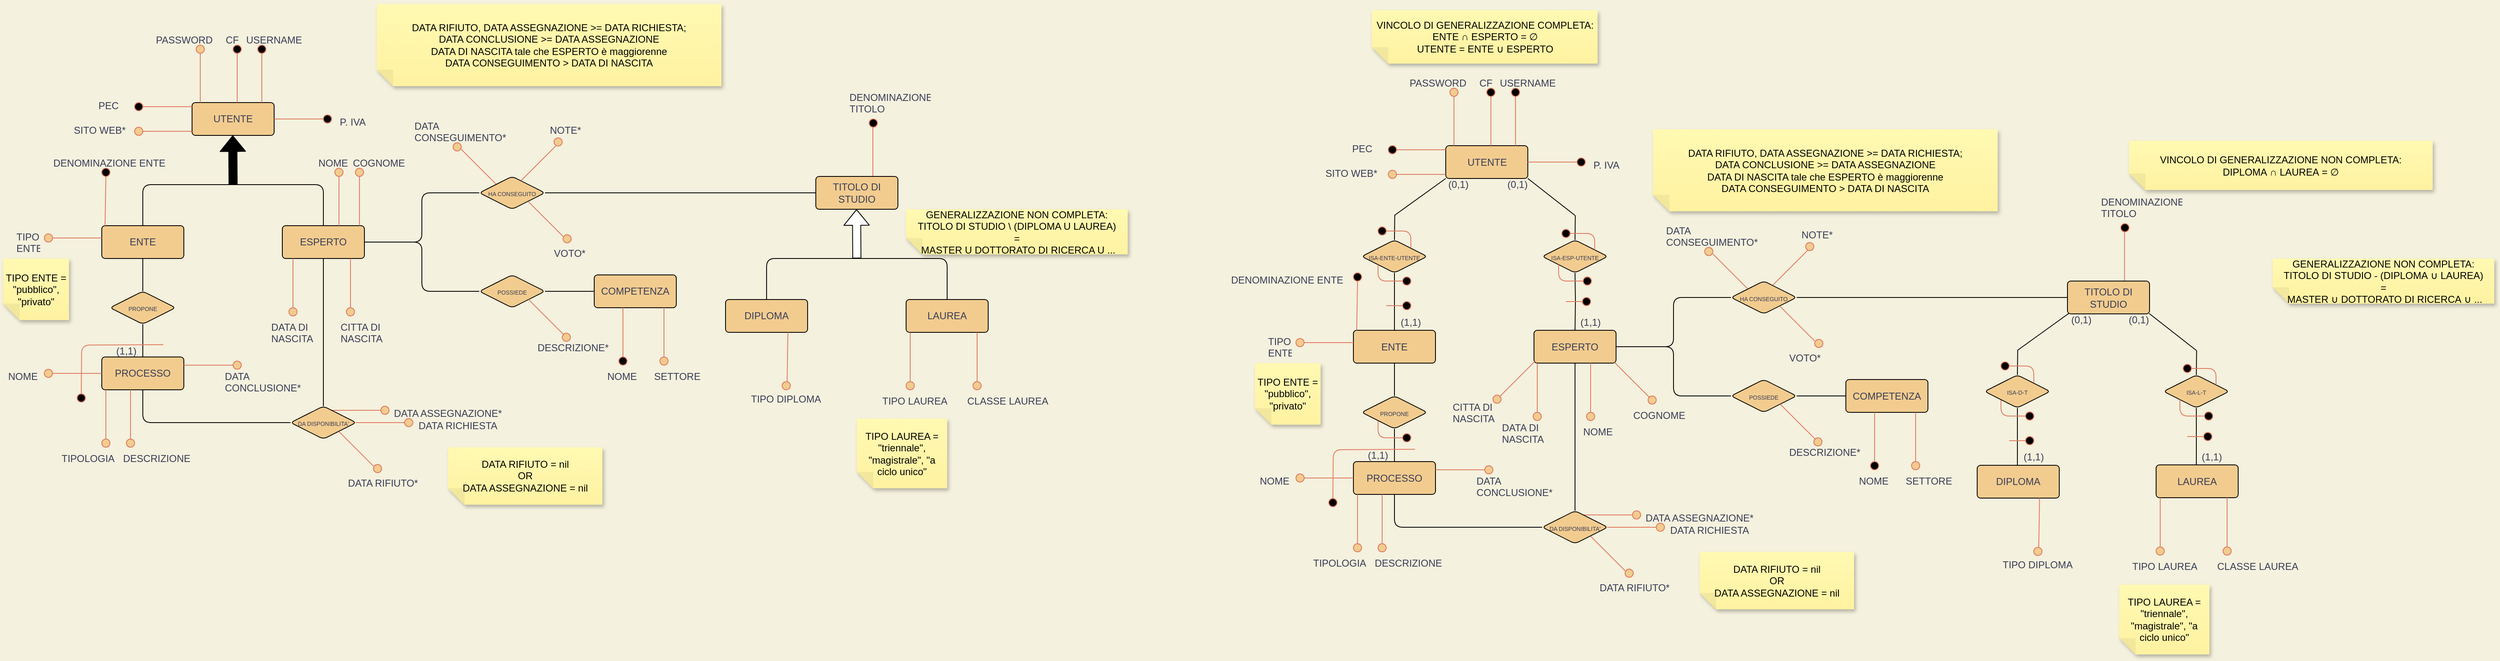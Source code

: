 <mxfile version="17.4.3" type="device"><diagram id="oOKipydMxZVNY-p3RpgZ" name="Page-1"><mxGraphModel dx="3197" dy="1323" grid="1" gridSize="10" guides="1" tooltips="1" connect="1" arrows="1" fold="1" page="1" pageScale="1" pageWidth="827" pageHeight="1169" background="#F4F1DE" math="0" shadow="0"><root><mxCell id="0"/><mxCell id="1" parent="0"/><mxCell id="3Sy5hRVtZAC2GorF9cP_-23" style="edgeStyle=orthogonalEdgeStyle;rounded=1;orthogonalLoop=1;jettySize=auto;html=1;exitX=0.5;exitY=0;exitDx=0;exitDy=0;endArrow=none;endFill=0;labelBackgroundColor=#F4F1DE;strokeColor=#000000;fontColor=#393C56;" parent="1" source="3Sy5hRVtZAC2GorF9cP_-9" edge="1"><mxGeometry relative="1" as="geometry"><mxPoint x="-540" y="230" as="targetPoint"/><Array as="points"><mxPoint x="-650" y="230"/><mxPoint x="-550" y="230"/></Array></mxGeometry></mxCell><mxCell id="3Sy5hRVtZAC2GorF9cP_-36" style="edgeStyle=orthogonalEdgeStyle;rounded=1;orthogonalLoop=1;jettySize=auto;html=1;exitX=0.5;exitY=1;exitDx=0;exitDy=0;entryX=0.5;entryY=0;entryDx=0;entryDy=0;fontSize=11;endArrow=none;endFill=0;labelBackgroundColor=#F4F1DE;strokeColor=#000000;fontColor=#393C56;" parent="1" source="3Sy5hRVtZAC2GorF9cP_-9" target="3Sy5hRVtZAC2GorF9cP_-35" edge="1"><mxGeometry relative="1" as="geometry"/></mxCell><mxCell id="3Sy5hRVtZAC2GorF9cP_-9" value="ENTE" style="rounded=1;arcSize=10;whiteSpace=wrap;html=1;align=center;fillColor=#F2CC8F;strokeColor=#000000;fontColor=#393C56;" parent="1" vertex="1"><mxGeometry x="-700" y="280" width="100" height="40" as="geometry"/></mxCell><mxCell id="3Sy5hRVtZAC2GorF9cP_-10" value="" style="group;rounded=1;fontColor=#393C56;" parent="1" vertex="1" connectable="0"><mxGeometry x="235" y="150" width="10" height="70.0" as="geometry"/></mxCell><mxCell id="3Sy5hRVtZAC2GorF9cP_-7" value="" style="ellipse;whiteSpace=wrap;html=1;aspect=fixed;rounded=1;fillColor=#000000;strokeColor=#E07A5F;fontColor=#393C56;" parent="3Sy5hRVtZAC2GorF9cP_-10" vertex="1"><mxGeometry width="10" height="10" as="geometry"/></mxCell><mxCell id="3Sy5hRVtZAC2GorF9cP_-8" value="" style="endArrow=none;html=1;rounded=1;labelBackgroundColor=#F4F1DE;strokeColor=#E07A5F;fontColor=#393C56;" parent="3Sy5hRVtZAC2GorF9cP_-10" edge="1"><mxGeometry width="50" height="50" relative="1" as="geometry"><mxPoint x="4.5" y="70.0" as="sourcePoint"/><mxPoint x="4.5" y="10.0" as="targetPoint"/></mxGeometry></mxCell><mxCell id="3Sy5hRVtZAC2GorF9cP_-11" value="" style="group;rotation=90;rounded=1;fontColor=#393C56;" parent="1" vertex="1" connectable="0"><mxGeometry x="-390" y="470" width="10" height="70" as="geometry"/></mxCell><mxCell id="3Sy5hRVtZAC2GorF9cP_-1" value="" style="ellipse;whiteSpace=wrap;html=1;aspect=fixed;rotation=90;rounded=1;fillColor=#F2CC8F;strokeColor=#E07A5F;fontColor=#393C56;" parent="3Sy5hRVtZAC2GorF9cP_-11" vertex="1"><mxGeometry x="30" y="30" width="10" height="10" as="geometry"/></mxCell><mxCell id="3Sy5hRVtZAC2GorF9cP_-4" value="" style="endArrow=none;html=1;rounded=1;labelBackgroundColor=#F4F1DE;strokeColor=#E07A5F;fontColor=#393C56;" parent="3Sy5hRVtZAC2GorF9cP_-11" edge="1"><mxGeometry width="50" height="50" relative="1" as="geometry"><mxPoint x="-30" y="35" as="sourcePoint"/><mxPoint x="30" y="35" as="targetPoint"/></mxGeometry></mxCell><mxCell id="3Sy5hRVtZAC2GorF9cP_-27" style="edgeStyle=orthogonalEdgeStyle;rounded=1;orthogonalLoop=1;jettySize=auto;html=1;exitX=1;exitY=0.5;exitDx=0;exitDy=0;entryX=0;entryY=0.5;entryDx=0;entryDy=0;endArrow=none;endFill=0;labelBackgroundColor=#F4F1DE;strokeColor=#000000;fontColor=#393C56;" parent="1" source="3Sy5hRVtZAC2GorF9cP_-12" target="3Sy5hRVtZAC2GorF9cP_-28" edge="1"><mxGeometry relative="1" as="geometry"><mxPoint x="-110" y="359.667" as="targetPoint"/></mxGeometry></mxCell><mxCell id="3Sy5hRVtZAC2GorF9cP_-12" value="&lt;font style=&quot;font-size: 7px&quot;&gt;POSSIEDE&lt;/font&gt;" style="shape=rhombus;perimeter=rhombusPerimeter;whiteSpace=wrap;html=1;align=center;rounded=1;fillColor=#F2CC8F;strokeColor=#000000;fontColor=#393C56;arcSize=10;" parent="1" vertex="1"><mxGeometry x="-240" y="340" width="80" height="40" as="geometry"/></mxCell><mxCell id="3Sy5hRVtZAC2GorF9cP_-25" style="edgeStyle=orthogonalEdgeStyle;rounded=1;orthogonalLoop=1;jettySize=auto;html=1;endArrow=none;endFill=0;labelBackgroundColor=#F4F1DE;strokeColor=#000000;fontColor=#393C56;" parent="1" source="3Sy5hRVtZAC2GorF9cP_-14" edge="1"><mxGeometry relative="1" as="geometry"><mxPoint x="-540" y="230" as="targetPoint"/><Array as="points"><mxPoint x="-430" y="230"/></Array></mxGeometry></mxCell><mxCell id="3Sy5hRVtZAC2GorF9cP_-26" style="edgeStyle=orthogonalEdgeStyle;rounded=1;orthogonalLoop=1;jettySize=auto;html=1;exitX=1;exitY=0.5;exitDx=0;exitDy=0;entryX=0;entryY=0.5;entryDx=0;entryDy=0;endArrow=none;endFill=0;labelBackgroundColor=#F4F1DE;strokeColor=#000000;fontColor=#393C56;" parent="1" source="3Sy5hRVtZAC2GorF9cP_-14" target="3Sy5hRVtZAC2GorF9cP_-12" edge="1"><mxGeometry relative="1" as="geometry"><mxPoint x="-380" y="340" as="sourcePoint"/></mxGeometry></mxCell><mxCell id="3Sy5hRVtZAC2GorF9cP_-34" style="edgeStyle=orthogonalEdgeStyle;rounded=1;orthogonalLoop=1;jettySize=auto;html=1;exitX=1;exitY=0.5;exitDx=0;exitDy=0;entryX=0;entryY=0.5;entryDx=0;entryDy=0;endArrow=none;endFill=0;labelBackgroundColor=#F4F1DE;strokeColor=#000000;fontColor=#393C56;" parent="1" source="3Sy5hRVtZAC2GorF9cP_-14" target="3Sy5hRVtZAC2GorF9cP_-32" edge="1"><mxGeometry relative="1" as="geometry"><mxPoint x="-310" y="240" as="targetPoint"/></mxGeometry></mxCell><mxCell id="3Sy5hRVtZAC2GorF9cP_-41" style="edgeStyle=orthogonalEdgeStyle;rounded=1;orthogonalLoop=1;jettySize=auto;html=1;exitX=0.5;exitY=1;exitDx=0;exitDy=0;entryX=0.5;entryY=0;entryDx=0;entryDy=0;fontSize=11;endArrow=none;endFill=0;labelBackgroundColor=#F4F1DE;strokeColor=#000000;fontColor=#393C56;" parent="1" source="3Sy5hRVtZAC2GorF9cP_-14" target="3Sy5hRVtZAC2GorF9cP_-40" edge="1"><mxGeometry relative="1" as="geometry"/></mxCell><mxCell id="3Sy5hRVtZAC2GorF9cP_-14" value="ESPERTO" style="rounded=1;arcSize=10;whiteSpace=wrap;html=1;align=center;fillColor=#F2CC8F;strokeColor=#000000;fontColor=#393C56;" parent="1" vertex="1"><mxGeometry x="-480" y="280" width="100" height="40" as="geometry"/></mxCell><mxCell id="3Sy5hRVtZAC2GorF9cP_-15" value="UTENTE" style="rounded=1;arcSize=10;whiteSpace=wrap;html=1;align=center;fillColor=#F2CC8F;strokeColor=#000000;fontColor=#393C56;" parent="1" vertex="1"><mxGeometry x="-590" y="130" width="100" height="40" as="geometry"/></mxCell><mxCell id="3Sy5hRVtZAC2GorF9cP_-16" value="" style="endArrow=classic;html=1;rounded=1;shape=flexArrow;labelBackgroundColor=#F4F1DE;fontColor=#393C56;strokeColor=#000000;fillColor=#000000;" parent="1" edge="1"><mxGeometry width="50" height="50" relative="1" as="geometry"><mxPoint x="-540" y="230" as="sourcePoint"/><mxPoint x="-540.42" y="170" as="targetPoint"/></mxGeometry></mxCell><mxCell id="3Sy5hRVtZAC2GorF9cP_-28" value="COMPETENZA" style="rounded=1;arcSize=10;whiteSpace=wrap;html=1;align=center;fillColor=#F2CC8F;strokeColor=#000000;fontColor=#393C56;" parent="1" vertex="1"><mxGeometry x="-100" y="340" width="100" height="40" as="geometry"/></mxCell><mxCell id="3Sy5hRVtZAC2GorF9cP_-29" value="TITOLO DI STUDIO" style="rounded=1;arcSize=10;whiteSpace=wrap;html=1;align=center;fillColor=#F2CC8F;strokeColor=#000000;fontColor=#393C56;" parent="1" vertex="1"><mxGeometry x="170" y="220" width="100" height="40" as="geometry"/></mxCell><mxCell id="3Sy5hRVtZAC2GorF9cP_-33" style="edgeStyle=orthogonalEdgeStyle;rounded=1;orthogonalLoop=1;jettySize=auto;html=1;exitX=1;exitY=0.5;exitDx=0;exitDy=0;entryX=0;entryY=0.5;entryDx=0;entryDy=0;endArrow=none;endFill=0;labelBackgroundColor=#F4F1DE;strokeColor=#000000;fontColor=#393C56;" parent="1" source="3Sy5hRVtZAC2GorF9cP_-32" target="3Sy5hRVtZAC2GorF9cP_-29" edge="1"><mxGeometry relative="1" as="geometry"/></mxCell><mxCell id="3Sy5hRVtZAC2GorF9cP_-32" value="&lt;font style=&quot;font-size: 7px&quot;&gt;HA CONSEGUITO&lt;/font&gt;" style="shape=rhombus;perimeter=rhombusPerimeter;whiteSpace=wrap;html=1;align=center;rounded=1;fillColor=#F2CC8F;strokeColor=#000000;fontColor=#393C56;arcSize=10;" parent="1" vertex="1"><mxGeometry x="-240" y="220" width="80" height="40" as="geometry"/></mxCell><mxCell id="3Sy5hRVtZAC2GorF9cP_-37" style="edgeStyle=orthogonalEdgeStyle;rounded=1;orthogonalLoop=1;jettySize=auto;html=1;exitX=0.5;exitY=1;exitDx=0;exitDy=0;fontSize=11;endArrow=none;endFill=0;entryX=0.5;entryY=0;entryDx=0;entryDy=0;labelBackgroundColor=#F4F1DE;strokeColor=#000000;fontColor=#393C56;" parent="1" source="3Sy5hRVtZAC2GorF9cP_-35" target="3Sy5hRVtZAC2GorF9cP_-38" edge="1"><mxGeometry relative="1" as="geometry"><mxPoint x="-650" y="520" as="targetPoint"/></mxGeometry></mxCell><mxCell id="3Sy5hRVtZAC2GorF9cP_-35" value="&lt;span style=&quot;font-size: 7px&quot;&gt;PROPONE&lt;br&gt;&lt;/span&gt;" style="shape=rhombus;perimeter=rhombusPerimeter;whiteSpace=wrap;html=1;align=center;rounded=1;fillColor=#F2CC8F;strokeColor=#000000;fontColor=#393C56;arcSize=10;" parent="1" vertex="1"><mxGeometry x="-690" y="360" width="80" height="40" as="geometry"/></mxCell><mxCell id="3Sy5hRVtZAC2GorF9cP_-38" value="PROCESSO" style="rounded=1;arcSize=10;whiteSpace=wrap;html=1;align=center;fillColor=#F2CC8F;strokeColor=#000000;fontColor=#393C56;" parent="1" vertex="1"><mxGeometry x="-700" y="440" width="100" height="40" as="geometry"/></mxCell><mxCell id="3Sy5hRVtZAC2GorF9cP_-46" value="" style="edgeStyle=orthogonalEdgeStyle;rounded=1;orthogonalLoop=1;jettySize=auto;html=1;fontSize=11;endArrow=none;endFill=0;entryX=0.5;entryY=1;entryDx=0;entryDy=0;labelBackgroundColor=#F4F1DE;strokeColor=#000000;fontColor=#393C56;" parent="1" source="3Sy5hRVtZAC2GorF9cP_-40" target="3Sy5hRVtZAC2GorF9cP_-38" edge="1"><mxGeometry relative="1" as="geometry"><mxPoint x="-430" y="520" as="targetPoint"/><Array as="points"><mxPoint x="-430" y="520"/><mxPoint x="-650" y="520"/></Array></mxGeometry></mxCell><mxCell id="3Sy5hRVtZAC2GorF9cP_-40" value="&lt;span style=&quot;font-size: 7px&quot;&gt;DA DISPONIBILITA'&lt;br&gt;&lt;/span&gt;" style="shape=rhombus;perimeter=rhombusPerimeter;whiteSpace=wrap;html=1;align=center;rounded=1;fillColor=#F2CC8F;strokeColor=#000000;fontColor=#393C56;arcSize=10;" parent="1" vertex="1"><mxGeometry x="-470" y="500" width="80" height="40" as="geometry"/></mxCell><mxCell id="3Sy5hRVtZAC2GorF9cP_-52" value="" style="group;rotation=90;rounded=1;fontColor=#393C56;" parent="1" vertex="1" connectable="0"><mxGeometry x="-570" y="415" width="10" height="70" as="geometry"/></mxCell><mxCell id="3Sy5hRVtZAC2GorF9cP_-53" value="" style="ellipse;whiteSpace=wrap;html=1;aspect=fixed;rotation=90;rounded=1;fillColor=#F2CC8F;strokeColor=#E07A5F;fontColor=#393C56;" parent="3Sy5hRVtZAC2GorF9cP_-52" vertex="1"><mxGeometry x="30" y="30" width="10" height="10" as="geometry"/></mxCell><mxCell id="3Sy5hRVtZAC2GorF9cP_-54" value="" style="endArrow=none;html=1;rounded=1;labelBackgroundColor=#F4F1DE;strokeColor=#E07A5F;fontColor=#393C56;" parent="3Sy5hRVtZAC2GorF9cP_-52" edge="1"><mxGeometry width="50" height="50" relative="1" as="geometry"><mxPoint x="-30" y="35" as="sourcePoint"/><mxPoint x="30" y="35" as="targetPoint"/></mxGeometry></mxCell><mxCell id="3Sy5hRVtZAC2GorF9cP_-55" value="DATA ASSEGNAZIONE*" style="text;strokeColor=none;fillColor=none;spacingLeft=4;spacingRight=4;overflow=hidden;rotatable=0;points=[[0,0.5],[1,0.5]];portConstraint=eastwest;fontSize=12;rounded=1;fontColor=#393C56;" parent="1" vertex="1"><mxGeometry x="-350" y="495" width="150" height="20" as="geometry"/></mxCell><mxCell id="3Sy5hRVtZAC2GorF9cP_-56" value="DATA&#10;CONCLUSIONE*&#10;" style="text;strokeColor=none;fillColor=none;spacingLeft=4;spacingRight=4;overflow=hidden;rotatable=0;points=[[0,0.5],[1,0.5]];portConstraint=eastwest;fontSize=12;rounded=1;fontColor=#393C56;" parent="1" vertex="1"><mxGeometry x="-556" y="450" width="106" height="30" as="geometry"/></mxCell><mxCell id="3Sy5hRVtZAC2GorF9cP_-59" value="" style="group;rotation=90;rounded=1;fontColor=#393C56;" parent="1" vertex="1" connectable="0"><mxGeometry x="-361" y="485" width="10" height="70" as="geometry"/></mxCell><mxCell id="3Sy5hRVtZAC2GorF9cP_-60" value="" style="ellipse;whiteSpace=wrap;html=1;aspect=fixed;rotation=90;rounded=1;fillColor=#F2CC8F;strokeColor=#E07A5F;fontColor=#393C56;" parent="3Sy5hRVtZAC2GorF9cP_-59" vertex="1"><mxGeometry x="30" y="30" width="10" height="10" as="geometry"/></mxCell><mxCell id="3Sy5hRVtZAC2GorF9cP_-61" value="" style="endArrow=none;html=1;rounded=1;labelBackgroundColor=#F4F1DE;strokeColor=#E07A5F;fontColor=#393C56;" parent="3Sy5hRVtZAC2GorF9cP_-59" edge="1"><mxGeometry width="50" height="50" relative="1" as="geometry"><mxPoint x="-30" y="35" as="sourcePoint"/><mxPoint x="30" y="35" as="targetPoint"/></mxGeometry></mxCell><mxCell id="3Sy5hRVtZAC2GorF9cP_-62" value="DATA RICHIESTA" style="text;strokeColor=none;fillColor=none;spacingLeft=4;spacingRight=4;overflow=hidden;rotatable=0;points=[[0,0.5],[1,0.5]];portConstraint=eastwest;fontSize=12;rounded=1;fontColor=#393C56;" parent="1" vertex="1"><mxGeometry x="-320" y="510" width="140" height="20" as="geometry"/></mxCell><mxCell id="3Sy5hRVtZAC2GorF9cP_-63" value="" style="group;rotation=-180;rounded=1;fontColor=#393C56;" parent="1" vertex="1" connectable="0"><mxGeometry x="-700" y="480" width="10" height="70" as="geometry"/></mxCell><mxCell id="3Sy5hRVtZAC2GorF9cP_-64" value="" style="ellipse;whiteSpace=wrap;html=1;aspect=fixed;rotation=-180;rounded=1;fillColor=#F2CC8F;strokeColor=#E07A5F;fontColor=#393C56;" parent="3Sy5hRVtZAC2GorF9cP_-63" vertex="1"><mxGeometry y="60" width="10" height="10" as="geometry"/></mxCell><mxCell id="3Sy5hRVtZAC2GorF9cP_-65" value="" style="endArrow=none;html=1;rounded=1;labelBackgroundColor=#F4F1DE;strokeColor=#E07A5F;fontColor=#393C56;" parent="3Sy5hRVtZAC2GorF9cP_-63" edge="1"><mxGeometry width="50" height="50" relative="1" as="geometry"><mxPoint x="5" as="sourcePoint"/><mxPoint x="5" y="60" as="targetPoint"/></mxGeometry></mxCell><mxCell id="3Sy5hRVtZAC2GorF9cP_-67" value="TIPOLOGIA" style="text;strokeColor=none;fillColor=none;spacingLeft=4;spacingRight=4;overflow=hidden;rotatable=0;points=[[0,0.5],[1,0.5]];portConstraint=eastwest;fontSize=12;rounded=1;fontColor=#393C56;" parent="1" vertex="1"><mxGeometry x="-755" y="550" width="90" height="20" as="geometry"/></mxCell><mxCell id="3Sy5hRVtZAC2GorF9cP_-68" value="DESCRIZIONE" style="text;strokeColor=none;fillColor=none;spacingLeft=4;spacingRight=4;overflow=hidden;rotatable=0;points=[[0,0.5],[1,0.5]];portConstraint=eastwest;fontSize=12;rounded=1;fontColor=#393C56;" parent="1" vertex="1"><mxGeometry x="-680" y="550" width="110" height="20" as="geometry"/></mxCell><mxCell id="3Sy5hRVtZAC2GorF9cP_-69" value="" style="group;rotation=-180;rounded=1;fontColor=#393C56;" parent="1" vertex="1" connectable="0"><mxGeometry x="-670" y="480" width="10" height="70" as="geometry"/></mxCell><mxCell id="3Sy5hRVtZAC2GorF9cP_-70" value="" style="ellipse;whiteSpace=wrap;html=1;aspect=fixed;rotation=-180;rounded=1;fillColor=#F2CC8F;strokeColor=#E07A5F;fontColor=#393C56;" parent="3Sy5hRVtZAC2GorF9cP_-69" vertex="1"><mxGeometry y="60" width="10" height="10" as="geometry"/></mxCell><mxCell id="3Sy5hRVtZAC2GorF9cP_-71" value="" style="endArrow=none;html=1;rounded=1;labelBackgroundColor=#F4F1DE;strokeColor=#E07A5F;fontColor=#393C56;" parent="3Sy5hRVtZAC2GorF9cP_-69" edge="1"><mxGeometry width="50" height="50" relative="1" as="geometry"><mxPoint x="5" as="sourcePoint"/><mxPoint x="5" y="60" as="targetPoint"/></mxGeometry></mxCell><mxCell id="3Sy5hRVtZAC2GorF9cP_-72" value="" style="group;rotation=0;rounded=1;fontColor=#393C56;" parent="1" vertex="1" connectable="0"><mxGeometry x="-540" y="60" width="10" height="70" as="geometry"/></mxCell><mxCell id="3Sy5hRVtZAC2GorF9cP_-73" value="" style="ellipse;whiteSpace=wrap;html=1;aspect=fixed;rotation=0;rounded=1;fillColor=#000000;strokeColor=#E07A5F;fontColor=#393C56;" parent="3Sy5hRVtZAC2GorF9cP_-72" vertex="1"><mxGeometry width="10" height="10" as="geometry"/></mxCell><mxCell id="3Sy5hRVtZAC2GorF9cP_-74" value="" style="endArrow=none;html=1;rounded=1;labelBackgroundColor=#F4F1DE;strokeColor=#E07A5F;fontColor=#393C56;" parent="3Sy5hRVtZAC2GorF9cP_-72" edge="1"><mxGeometry width="50" height="50" relative="1" as="geometry"><mxPoint x="5" y="70" as="sourcePoint"/><mxPoint x="5" y="10" as="targetPoint"/></mxGeometry></mxCell><mxCell id="3Sy5hRVtZAC2GorF9cP_-78" value="CF" style="text;strokeColor=none;fillColor=none;spacingLeft=4;spacingRight=4;overflow=hidden;rotatable=0;points=[[0,0.5],[1,0.5]];portConstraint=eastwest;fontSize=12;rounded=1;fontColor=#393C56;" parent="1" vertex="1"><mxGeometry x="-555" y="40" width="30" height="20" as="geometry"/></mxCell><mxCell id="3Sy5hRVtZAC2GorF9cP_-81" value="USERNAME" style="text;strokeColor=none;fillColor=none;spacingLeft=4;spacingRight=4;overflow=hidden;rotatable=0;points=[[0,0.5],[1,0.5]];portConstraint=eastwest;fontSize=12;rounded=1;fontColor=#393C56;" parent="1" vertex="1"><mxGeometry x="-530" y="40" width="80" height="20" as="geometry"/></mxCell><mxCell id="3Sy5hRVtZAC2GorF9cP_-82" value="" style="group;rotation=0;rounded=1;fontColor=#393C56;" parent="1" vertex="1" connectable="0"><mxGeometry x="-510" y="60" width="10" height="70" as="geometry"/></mxCell><mxCell id="3Sy5hRVtZAC2GorF9cP_-83" value="" style="ellipse;whiteSpace=wrap;html=1;aspect=fixed;rotation=0;rounded=1;fillColor=#000000;strokeColor=#E07A5F;fontColor=#393C56;" parent="3Sy5hRVtZAC2GorF9cP_-82" vertex="1"><mxGeometry width="10" height="10" as="geometry"/></mxCell><mxCell id="3Sy5hRVtZAC2GorF9cP_-84" value="" style="endArrow=none;html=1;rounded=1;labelBackgroundColor=#F4F1DE;strokeColor=#E07A5F;fontColor=#393C56;" parent="3Sy5hRVtZAC2GorF9cP_-82" edge="1"><mxGeometry width="50" height="50" relative="1" as="geometry"><mxPoint x="5" y="70" as="sourcePoint"/><mxPoint x="5" y="10" as="targetPoint"/></mxGeometry></mxCell><mxCell id="3Sy5hRVtZAC2GorF9cP_-85" value="" style="group;rotation=0;rounded=1;fontColor=#393C56;" parent="1" vertex="1" connectable="0"><mxGeometry x="-585" y="60" width="10" height="70" as="geometry"/></mxCell><mxCell id="3Sy5hRVtZAC2GorF9cP_-86" value="" style="ellipse;whiteSpace=wrap;html=1;aspect=fixed;rotation=0;rounded=1;fillColor=#F2CC8F;strokeColor=#E07A5F;fontColor=#393C56;" parent="3Sy5hRVtZAC2GorF9cP_-85" vertex="1"><mxGeometry width="10" height="10" as="geometry"/></mxCell><mxCell id="3Sy5hRVtZAC2GorF9cP_-87" value="" style="endArrow=none;html=1;rounded=1;labelBackgroundColor=#F4F1DE;strokeColor=#E07A5F;fontColor=#393C56;" parent="3Sy5hRVtZAC2GorF9cP_-85" edge="1"><mxGeometry width="50" height="50" relative="1" as="geometry"><mxPoint x="5" y="70" as="sourcePoint"/><mxPoint x="5" y="10" as="targetPoint"/></mxGeometry></mxCell><mxCell id="3Sy5hRVtZAC2GorF9cP_-88" value="PASSWORD" style="text;strokeColor=none;fillColor=none;spacingLeft=4;spacingRight=4;overflow=hidden;rotatable=0;points=[[0,0.5],[1,0.5]];portConstraint=eastwest;fontSize=12;rounded=1;fontColor=#393C56;" parent="1" vertex="1"><mxGeometry x="-640" y="40" width="80" height="20" as="geometry"/></mxCell><mxCell id="3Sy5hRVtZAC2GorF9cP_-89" value="DENOMINAZIONE&#10;TITOLO" style="text;strokeColor=none;fillColor=none;spacingLeft=4;spacingRight=4;overflow=hidden;rotatable=0;points=[[0,0.5],[1,0.5]];portConstraint=eastwest;fontSize=12;rounded=1;fontColor=#393C56;" parent="1" vertex="1"><mxGeometry x="205" y="110" width="110" height="40" as="geometry"/></mxCell><mxCell id="3Sy5hRVtZAC2GorF9cP_-90" value="" style="group;rotation=-45;rounded=1;fontColor=#393C56;" parent="1" vertex="1" connectable="0"><mxGeometry x="-250" y="170" width="10" height="70" as="geometry"/></mxCell><mxCell id="3Sy5hRVtZAC2GorF9cP_-91" value="" style="ellipse;whiteSpace=wrap;html=1;aspect=fixed;rotation=-45;rounded=1;fillColor=#F2CC8F;strokeColor=#E07A5F;fontColor=#393C56;" parent="3Sy5hRVtZAC2GorF9cP_-90" vertex="1"><mxGeometry x="-22" y="9" width="10" height="10" as="geometry"/></mxCell><mxCell id="3Sy5hRVtZAC2GorF9cP_-92" value="" style="endArrow=none;html=1;rounded=1;labelBackgroundColor=#F4F1DE;strokeColor=#E07A5F;fontColor=#393C56;" parent="3Sy5hRVtZAC2GorF9cP_-90" edge="1"><mxGeometry width="50" height="50" relative="1" as="geometry"><mxPoint x="30" y="59" as="sourcePoint"/><mxPoint x="-12" y="17" as="targetPoint"/></mxGeometry></mxCell><mxCell id="3Sy5hRVtZAC2GorF9cP_-93" value="DATA&#10;CONSEGUIMENTO*" style="text;strokeColor=none;fillColor=none;spacingLeft=4;spacingRight=4;overflow=hidden;rotatable=0;points=[[0,0.5],[1,0.5]];portConstraint=eastwest;fontSize=12;rounded=1;fontColor=#393C56;" parent="1" vertex="1"><mxGeometry x="-325" y="145" width="125" height="40" as="geometry"/></mxCell><mxCell id="3Sy5hRVtZAC2GorF9cP_-95" value="" style="group;rotation=-180;rounded=1;fontColor=#393C56;" parent="1" vertex="1" connectable="0"><mxGeometry x="-20" y="380" width="10" height="70" as="geometry"/></mxCell><mxCell id="3Sy5hRVtZAC2GorF9cP_-96" value="" style="ellipse;whiteSpace=wrap;html=1;aspect=fixed;rotation=-180;rounded=1;fillColor=#F2CC8F;strokeColor=#E07A5F;fontColor=#393C56;" parent="3Sy5hRVtZAC2GorF9cP_-95" vertex="1"><mxGeometry y="60" width="10" height="10" as="geometry"/></mxCell><mxCell id="3Sy5hRVtZAC2GorF9cP_-97" value="" style="endArrow=none;html=1;rounded=1;labelBackgroundColor=#F4F1DE;strokeColor=#E07A5F;fontColor=#393C56;" parent="3Sy5hRVtZAC2GorF9cP_-95" edge="1"><mxGeometry width="50" height="50" relative="1" as="geometry"><mxPoint x="5" as="sourcePoint"/><mxPoint x="5" y="60" as="targetPoint"/></mxGeometry></mxCell><mxCell id="3Sy5hRVtZAC2GorF9cP_-101" value="NOME" style="text;strokeColor=none;fillColor=none;spacingLeft=4;spacingRight=4;overflow=hidden;rotatable=0;points=[[0,0.5],[1,0.5]];portConstraint=eastwest;fontSize=12;rounded=1;fontColor=#393C56;" parent="1" vertex="1"><mxGeometry x="-90" y="450" width="60" height="20" as="geometry"/></mxCell><mxCell id="3Sy5hRVtZAC2GorF9cP_-103" value="" style="group;rotation=135;rounded=1;fontColor=#393C56;" parent="1" vertex="1" connectable="0"><mxGeometry x="-160" y="240" width="10" height="70" as="geometry"/></mxCell><mxCell id="3Sy5hRVtZAC2GorF9cP_-104" value="" style="ellipse;whiteSpace=wrap;html=1;aspect=fixed;rotation=135;rounded=1;fillColor=#F2CC8F;strokeColor=#E07A5F;fontColor=#393C56;" parent="3Sy5hRVtZAC2GorF9cP_-103" vertex="1"><mxGeometry x="22" y="51" width="10" height="10" as="geometry"/></mxCell><mxCell id="3Sy5hRVtZAC2GorF9cP_-105" value="" style="endArrow=none;html=1;rounded=1;labelBackgroundColor=#F4F1DE;strokeColor=#E07A5F;fontColor=#393C56;" parent="3Sy5hRVtZAC2GorF9cP_-103" edge="1"><mxGeometry width="50" height="50" relative="1" as="geometry"><mxPoint x="-20" y="11" as="sourcePoint"/><mxPoint x="22" y="53" as="targetPoint"/></mxGeometry></mxCell><mxCell id="3Sy5hRVtZAC2GorF9cP_-106" value="VOTO*" style="text;strokeColor=none;fillColor=none;spacingLeft=4;spacingRight=4;overflow=hidden;rotatable=0;points=[[0,0.5],[1,0.5]];portConstraint=eastwest;fontSize=12;rounded=1;fontColor=#393C56;" parent="1" vertex="1"><mxGeometry x="-155" y="300" width="55" height="20" as="geometry"/></mxCell><mxCell id="3Sy5hRVtZAC2GorF9cP_-107" value="" style="group;rotation=0;rounded=1;fontColor=#393C56;" parent="1" vertex="1" connectable="0"><mxGeometry x="-700" y="210" width="10" height="70" as="geometry"/></mxCell><mxCell id="3Sy5hRVtZAC2GorF9cP_-108" value="" style="ellipse;whiteSpace=wrap;html=1;aspect=fixed;rotation=0;rounded=1;fillColor=#000000;strokeColor=#E07A5F;fontColor=#393C56;" parent="3Sy5hRVtZAC2GorF9cP_-107" vertex="1"><mxGeometry width="10" height="10" as="geometry"/></mxCell><mxCell id="3Sy5hRVtZAC2GorF9cP_-109" value="" style="endArrow=none;html=1;rounded=1;labelBackgroundColor=#F4F1DE;strokeColor=#E07A5F;fontColor=#393C56;" parent="3Sy5hRVtZAC2GorF9cP_-107" edge="1"><mxGeometry width="50" height="50" relative="1" as="geometry"><mxPoint x="4" y="70" as="sourcePoint"/><mxPoint x="5" y="10" as="targetPoint"/></mxGeometry></mxCell><mxCell id="3Sy5hRVtZAC2GorF9cP_-110" value="DENOMINAZIONE ENTE" style="text;strokeColor=none;fillColor=none;spacingLeft=4;spacingRight=4;overflow=hidden;rotatable=0;points=[[0,0.5],[1,0.5]];portConstraint=eastwest;fontSize=12;rounded=1;fontColor=#393C56;" parent="1" vertex="1"><mxGeometry x="-765" y="190" width="150" height="20" as="geometry"/></mxCell><mxCell id="3Sy5hRVtZAC2GorF9cP_-111" value="TIPO&#10;ENTE" style="text;strokeColor=none;fillColor=none;spacingLeft=4;spacingRight=4;overflow=hidden;rotatable=0;points=[[0,0.5],[1,0.5]];portConstraint=eastwest;fontSize=12;rounded=1;fontColor=#393C56;" parent="1" vertex="1"><mxGeometry x="-810" y="280" width="40" height="40" as="geometry"/></mxCell><mxCell id="3Sy5hRVtZAC2GorF9cP_-112" value="" style="group;rotation=-90;rounded=1;fontColor=#393C56;" parent="1" vertex="1" connectable="0"><mxGeometry x="-740" y="260" width="10" height="70" as="geometry"/></mxCell><mxCell id="3Sy5hRVtZAC2GorF9cP_-113" value="" style="ellipse;whiteSpace=wrap;html=1;aspect=fixed;rotation=-90;rounded=1;fillColor=#F2CC8F;strokeColor=#E07A5F;fontColor=#393C56;" parent="3Sy5hRVtZAC2GorF9cP_-112" vertex="1"><mxGeometry x="-30" y="30" width="10" height="10" as="geometry"/></mxCell><mxCell id="3Sy5hRVtZAC2GorF9cP_-114" value="" style="endArrow=none;html=1;rounded=1;labelBackgroundColor=#F4F1DE;strokeColor=#E07A5F;fontColor=#393C56;" parent="3Sy5hRVtZAC2GorF9cP_-112" edge="1"><mxGeometry width="50" height="50" relative="1" as="geometry"><mxPoint x="40" y="35" as="sourcePoint"/><mxPoint x="-20" y="35" as="targetPoint"/></mxGeometry></mxCell><mxCell id="3Sy5hRVtZAC2GorF9cP_-115" value="" style="group;rotation=-90;rounded=1;fontColor=#393C56;" parent="1" vertex="1" connectable="0"><mxGeometry x="-630" y="100" width="10" height="70" as="geometry"/></mxCell><mxCell id="3Sy5hRVtZAC2GorF9cP_-116" value="" style="ellipse;whiteSpace=wrap;html=1;aspect=fixed;rotation=-90;rounded=1;fillColor=#000000;strokeColor=#E07A5F;fontColor=#393C56;" parent="3Sy5hRVtZAC2GorF9cP_-115" vertex="1"><mxGeometry x="-30" y="30" width="10" height="10" as="geometry"/></mxCell><mxCell id="3Sy5hRVtZAC2GorF9cP_-117" value="" style="endArrow=none;html=1;rounded=1;labelBackgroundColor=#F4F1DE;strokeColor=#E07A5F;fontColor=#393C56;" parent="3Sy5hRVtZAC2GorF9cP_-115" edge="1"><mxGeometry width="50" height="50" relative="1" as="geometry"><mxPoint x="40" y="35" as="sourcePoint"/><mxPoint x="-20" y="35" as="targetPoint"/></mxGeometry></mxCell><mxCell id="3Sy5hRVtZAC2GorF9cP_-118" value="PEC" style="text;strokeColor=none;fillColor=none;spacingLeft=4;spacingRight=4;overflow=hidden;rotatable=0;points=[[0,0.5],[1,0.5]];portConstraint=eastwest;fontSize=12;rounded=1;fontColor=#393C56;" parent="1" vertex="1"><mxGeometry x="-710" y="120" width="40" height="20" as="geometry"/></mxCell><mxCell id="3Sy5hRVtZAC2GorF9cP_-119" value="" style="group;rotation=90;rounded=1;fontColor=#393C56;" parent="1" vertex="1" connectable="0"><mxGeometry x="-460" y="115" width="10" height="70" as="geometry"/></mxCell><mxCell id="3Sy5hRVtZAC2GorF9cP_-120" value="" style="ellipse;whiteSpace=wrap;html=1;aspect=fixed;rotation=90;rounded=1;fillColor=#000000;strokeColor=#E07A5F;fontColor=#393C56;" parent="3Sy5hRVtZAC2GorF9cP_-119" vertex="1"><mxGeometry x="30" y="30" width="10" height="10" as="geometry"/></mxCell><mxCell id="3Sy5hRVtZAC2GorF9cP_-121" value="" style="endArrow=none;html=1;rounded=1;labelBackgroundColor=#F4F1DE;strokeColor=#E07A5F;fontColor=#393C56;" parent="3Sy5hRVtZAC2GorF9cP_-119" edge="1"><mxGeometry width="50" height="50" relative="1" as="geometry"><mxPoint x="-30" y="35" as="sourcePoint"/><mxPoint x="30" y="35" as="targetPoint"/></mxGeometry></mxCell><mxCell id="3Sy5hRVtZAC2GorF9cP_-122" value="P. IVA" style="text;strokeColor=none;fillColor=none;spacingLeft=4;spacingRight=4;overflow=hidden;rotatable=0;points=[[0,0.5],[1,0.5]];portConstraint=eastwest;fontSize=12;rounded=1;fontColor=#393C56;" parent="1" vertex="1"><mxGeometry x="-416" y="140" width="46" height="20" as="geometry"/></mxCell><mxCell id="3Sy5hRVtZAC2GorF9cP_-123" value="" style="group;rotation=0;rounded=1;fontColor=#393C56;" parent="1" vertex="1" connectable="0"><mxGeometry x="-416" y="210" width="10" height="70" as="geometry"/></mxCell><mxCell id="3Sy5hRVtZAC2GorF9cP_-124" value="" style="ellipse;whiteSpace=wrap;html=1;aspect=fixed;rotation=0;rounded=1;fillColor=#F2CC8F;strokeColor=#E07A5F;fontColor=#393C56;" parent="3Sy5hRVtZAC2GorF9cP_-123" vertex="1"><mxGeometry width="10" height="10" as="geometry"/></mxCell><mxCell id="3Sy5hRVtZAC2GorF9cP_-125" value="" style="endArrow=none;html=1;rounded=1;labelBackgroundColor=#F4F1DE;strokeColor=#E07A5F;fontColor=#393C56;" parent="3Sy5hRVtZAC2GorF9cP_-123" edge="1"><mxGeometry width="50" height="50" relative="1" as="geometry"><mxPoint x="5" y="70" as="sourcePoint"/><mxPoint x="5" y="10" as="targetPoint"/></mxGeometry></mxCell><mxCell id="3Sy5hRVtZAC2GorF9cP_-126" value="" style="group;rotation=0;rounded=1;fontColor=#393C56;" parent="1" vertex="1" connectable="0"><mxGeometry x="-391" y="210" width="10" height="70" as="geometry"/></mxCell><mxCell id="3Sy5hRVtZAC2GorF9cP_-127" value="" style="ellipse;whiteSpace=wrap;html=1;aspect=fixed;rotation=0;rounded=1;fillColor=#F2CC8F;strokeColor=#E07A5F;fontColor=#393C56;" parent="3Sy5hRVtZAC2GorF9cP_-126" vertex="1"><mxGeometry width="10" height="10" as="geometry"/></mxCell><mxCell id="3Sy5hRVtZAC2GorF9cP_-128" value="" style="endArrow=none;html=1;rounded=1;labelBackgroundColor=#F4F1DE;strokeColor=#E07A5F;fontColor=#393C56;" parent="3Sy5hRVtZAC2GorF9cP_-126" edge="1"><mxGeometry width="50" height="50" relative="1" as="geometry"><mxPoint x="5" y="70" as="sourcePoint"/><mxPoint x="5" y="10" as="targetPoint"/></mxGeometry></mxCell><mxCell id="3Sy5hRVtZAC2GorF9cP_-129" value="NOME" style="text;strokeColor=none;fillColor=none;spacingLeft=4;spacingRight=4;overflow=hidden;rotatable=0;points=[[0,0.5],[1,0.5]];portConstraint=eastwest;fontSize=12;rounded=1;fontColor=#393C56;" parent="1" vertex="1"><mxGeometry x="-442" y="190" width="56" height="20" as="geometry"/></mxCell><mxCell id="3Sy5hRVtZAC2GorF9cP_-130" value="COGNOME" style="text;strokeColor=none;fillColor=none;spacingLeft=4;spacingRight=4;overflow=hidden;rotatable=0;points=[[0,0.5],[1,0.5]];portConstraint=eastwest;fontSize=12;rounded=1;fontColor=#393C56;" parent="1" vertex="1"><mxGeometry x="-400" y="190" width="80" height="20" as="geometry"/></mxCell><mxCell id="3Sy5hRVtZAC2GorF9cP_-134" value="" style="group;rotation=135;rounded=1;fontColor=#393C56;" parent="1" vertex="1" connectable="0"><mxGeometry x="-160" y="360" width="10" height="70" as="geometry"/></mxCell><mxCell id="3Sy5hRVtZAC2GorF9cP_-135" value="" style="ellipse;whiteSpace=wrap;html=1;aspect=fixed;rotation=135;rounded=1;fillColor=#F2CC8F;strokeColor=#E07A5F;fontColor=#393C56;" parent="3Sy5hRVtZAC2GorF9cP_-134" vertex="1"><mxGeometry x="21" y="51" width="10" height="10" as="geometry"/></mxCell><mxCell id="3Sy5hRVtZAC2GorF9cP_-136" value="" style="endArrow=none;html=1;rounded=1;labelBackgroundColor=#F4F1DE;strokeColor=#E07A5F;fontColor=#393C56;" parent="3Sy5hRVtZAC2GorF9cP_-134" edge="1"><mxGeometry width="50" height="50" relative="1" as="geometry"><mxPoint x="-20" y="10" as="sourcePoint"/><mxPoint x="23" y="53" as="targetPoint"/></mxGeometry></mxCell><mxCell id="3Sy5hRVtZAC2GorF9cP_-102" value="SETTORE" style="text;strokeColor=none;fillColor=none;spacingLeft=4;spacingRight=4;overflow=hidden;rotatable=0;points=[[0,0.5],[1,0.5]];portConstraint=eastwest;fontSize=12;rounded=1;fontColor=#393C56;" parent="1" vertex="1"><mxGeometry x="-33" y="450" width="73" height="20" as="geometry"/></mxCell><mxCell id="3Sy5hRVtZAC2GorF9cP_-137" value="" style="group;rotation=-180;rounded=1;fontColor=#393C56;" parent="1" vertex="1" connectable="0"><mxGeometry x="-70" y="380" width="10" height="70" as="geometry"/></mxCell><mxCell id="3Sy5hRVtZAC2GorF9cP_-138" value="" style="ellipse;whiteSpace=wrap;html=1;aspect=fixed;rotation=-180;rounded=1;fillColor=#000000;strokeColor=#E07A5F;fontColor=#393C56;" parent="3Sy5hRVtZAC2GorF9cP_-137" vertex="1"><mxGeometry y="60" width="10" height="10" as="geometry"/></mxCell><mxCell id="3Sy5hRVtZAC2GorF9cP_-139" value="" style="endArrow=none;html=1;rounded=1;labelBackgroundColor=#F4F1DE;strokeColor=#E07A5F;fontColor=#393C56;" parent="3Sy5hRVtZAC2GorF9cP_-137" edge="1"><mxGeometry width="50" height="50" relative="1" as="geometry"><mxPoint x="5" as="sourcePoint"/><mxPoint x="5" y="60" as="targetPoint"/></mxGeometry></mxCell><mxCell id="3Sy5hRVtZAC2GorF9cP_-140" value="DESCRIZIONE*" style="text;strokeColor=none;fillColor=none;spacingLeft=4;spacingRight=4;overflow=hidden;rotatable=0;points=[[0,0.5],[1,0.5]];portConstraint=eastwest;fontSize=12;rounded=1;fontColor=#393C56;" parent="1" vertex="1"><mxGeometry x="-175" y="415" width="100" height="20" as="geometry"/></mxCell><mxCell id="ECYWd_5QtakbkBGMxdYu-4" value="(1,1)" style="text;strokeColor=none;fillColor=none;html=1;align=center;verticalAlign=middle;whiteSpace=wrap;rounded=0;sketch=0;hachureGap=4;fontColor=#393C56;" parent="1" vertex="1"><mxGeometry x="-690" y="425" width="40" height="15" as="geometry"/></mxCell><mxCell id="ECYWd_5QtakbkBGMxdYu-13" value="" style="group;rotation=-90;rounded=1;fontColor=#393C56;" parent="1" vertex="1" connectable="0"><mxGeometry x="-630" y="130" width="10" height="70" as="geometry"/></mxCell><mxCell id="ECYWd_5QtakbkBGMxdYu-14" value="" style="ellipse;whiteSpace=wrap;html=1;aspect=fixed;rotation=-90;rounded=1;fillColor=#F2CC8F;strokeColor=#E07A5F;fontColor=#393C56;" parent="ECYWd_5QtakbkBGMxdYu-13" vertex="1"><mxGeometry x="-30" y="30" width="10" height="10" as="geometry"/></mxCell><mxCell id="ECYWd_5QtakbkBGMxdYu-15" value="" style="endArrow=none;html=1;rounded=1;labelBackgroundColor=#F4F1DE;strokeColor=#E07A5F;fontColor=#393C56;" parent="ECYWd_5QtakbkBGMxdYu-13" edge="1"><mxGeometry width="50" height="50" relative="1" as="geometry"><mxPoint x="40" y="35" as="sourcePoint"/><mxPoint x="-20" y="35" as="targetPoint"/></mxGeometry></mxCell><mxCell id="ECYWd_5QtakbkBGMxdYu-16" value="SITO WEB*" style="text;strokeColor=none;fillColor=none;spacingLeft=4;spacingRight=4;overflow=hidden;rotatable=0;points=[[0,0.5],[1,0.5]];portConstraint=eastwest;fontSize=12;rounded=1;fontColor=#393C56;" parent="1" vertex="1"><mxGeometry x="-740" y="150" width="100" height="20" as="geometry"/></mxCell><mxCell id="ECYWd_5QtakbkBGMxdYu-18" value="NOME" style="text;strokeColor=none;fillColor=none;spacingLeft=4;spacingRight=4;overflow=hidden;rotatable=0;points=[[0,0.5],[1,0.5]];portConstraint=eastwest;fontSize=12;rounded=1;fontColor=#393C56;" parent="1" vertex="1"><mxGeometry x="-820" y="450" width="50" height="20" as="geometry"/></mxCell><mxCell id="ECYWd_5QtakbkBGMxdYu-19" value="" style="group;rotation=-90;rounded=1;fontColor=#393C56;" parent="1" vertex="1" connectable="0"><mxGeometry x="-740" y="425" width="60" height="70" as="geometry"/></mxCell><mxCell id="ECYWd_5QtakbkBGMxdYu-20" value="" style="ellipse;whiteSpace=wrap;html=1;aspect=fixed;rotation=-90;rounded=1;fillColor=#F2CC8F;strokeColor=#E07A5F;fontColor=#393C56;" parent="ECYWd_5QtakbkBGMxdYu-19" vertex="1"><mxGeometry x="-30" y="30" width="10" height="10" as="geometry"/></mxCell><mxCell id="ECYWd_5QtakbkBGMxdYu-21" value="" style="endArrow=none;html=1;rounded=1;labelBackgroundColor=#F4F1DE;strokeColor=#E07A5F;fontColor=#393C56;" parent="ECYWd_5QtakbkBGMxdYu-19" edge="1"><mxGeometry width="50" height="50" relative="1" as="geometry"><mxPoint x="40" y="35" as="sourcePoint"/><mxPoint x="-20" y="35" as="targetPoint"/></mxGeometry></mxCell><mxCell id="ECYWd_5QtakbkBGMxdYu-22" value="" style="group;rotation=-180;rounded=1;fontColor=#393C56;" parent="1" vertex="1" connectable="0"><mxGeometry x="-402" y="320" width="10" height="70" as="geometry"/></mxCell><mxCell id="ECYWd_5QtakbkBGMxdYu-23" value="" style="ellipse;whiteSpace=wrap;html=1;aspect=fixed;rotation=-180;rounded=1;fillColor=#F2CC8F;strokeColor=#E07A5F;fontColor=#393C56;" parent="ECYWd_5QtakbkBGMxdYu-22" vertex="1"><mxGeometry y="60" width="10" height="10" as="geometry"/></mxCell><mxCell id="ECYWd_5QtakbkBGMxdYu-24" value="" style="endArrow=none;html=1;rounded=1;labelBackgroundColor=#F4F1DE;strokeColor=#E07A5F;fontColor=#393C56;" parent="ECYWd_5QtakbkBGMxdYu-22" edge="1"><mxGeometry width="50" height="50" relative="1" as="geometry"><mxPoint x="5" as="sourcePoint"/><mxPoint x="5" y="60" as="targetPoint"/></mxGeometry></mxCell><mxCell id="ECYWd_5QtakbkBGMxdYu-25" value="CITTA DI&#10;NASCITA" style="text;strokeColor=none;fillColor=none;spacingLeft=4;spacingRight=4;overflow=hidden;rotatable=0;points=[[0,0.5],[1,0.5]];portConstraint=eastwest;fontSize=12;rounded=1;fontColor=#393C56;" parent="1" vertex="1"><mxGeometry x="-415" y="390" width="65" height="40" as="geometry"/></mxCell><mxCell id="ECYWd_5QtakbkBGMxdYu-26" value="" style="group;rotation=-180;rounded=1;fontColor=#393C56;" parent="1" vertex="1" connectable="0"><mxGeometry x="-472" y="320" width="10" height="70" as="geometry"/></mxCell><mxCell id="ECYWd_5QtakbkBGMxdYu-27" value="" style="ellipse;whiteSpace=wrap;html=1;aspect=fixed;rotation=-180;rounded=1;fillColor=#F2CC8F;strokeColor=#E07A5F;fontColor=#393C56;" parent="ECYWd_5QtakbkBGMxdYu-26" vertex="1"><mxGeometry y="60" width="10" height="10" as="geometry"/></mxCell><mxCell id="ECYWd_5QtakbkBGMxdYu-28" value="" style="endArrow=none;html=1;rounded=1;labelBackgroundColor=#F4F1DE;strokeColor=#E07A5F;fontColor=#393C56;" parent="ECYWd_5QtakbkBGMxdYu-26" edge="1"><mxGeometry width="50" height="50" relative="1" as="geometry"><mxPoint x="5" as="sourcePoint"/><mxPoint x="5" y="60" as="targetPoint"/></mxGeometry></mxCell><mxCell id="ECYWd_5QtakbkBGMxdYu-29" value="DATA DI&#10;NASCITA" style="text;strokeColor=none;fillColor=none;spacingLeft=4;spacingRight=4;overflow=hidden;rotatable=0;points=[[0,0.5],[1,0.5]];portConstraint=eastwest;fontSize=12;rounded=1;fontColor=#393C56;" parent="1" vertex="1"><mxGeometry x="-499.5" y="390" width="65" height="40" as="geometry"/></mxCell><mxCell id="ECYWd_5QtakbkBGMxdYu-30" value="" style="group;rotation=45;rounded=1;fontColor=#393C56;" parent="1" vertex="1" connectable="0"><mxGeometry x="-170" y="165" width="10" height="70" as="geometry"/></mxCell><mxCell id="ECYWd_5QtakbkBGMxdYu-31" value="" style="ellipse;whiteSpace=wrap;html=1;aspect=fixed;rotation=45;rounded=1;fillColor=#F2CC8F;strokeColor=#E07A5F;fontColor=#393C56;" parent="ECYWd_5QtakbkBGMxdYu-30" vertex="1"><mxGeometry x="21" y="8" width="10" height="10" as="geometry"/></mxCell><mxCell id="ECYWd_5QtakbkBGMxdYu-32" value="" style="endArrow=none;html=1;rounded=1;labelBackgroundColor=#F4F1DE;strokeColor=#E07A5F;fontColor=#393C56;" parent="ECYWd_5QtakbkBGMxdYu-30" edge="1"><mxGeometry width="50" height="50" relative="1" as="geometry"><mxPoint x="-19" y="60" as="sourcePoint"/><mxPoint x="23" y="18" as="targetPoint"/></mxGeometry></mxCell><mxCell id="ECYWd_5QtakbkBGMxdYu-33" value="NOTE*" style="text;strokeColor=none;fillColor=none;spacingLeft=4;spacingRight=4;overflow=hidden;rotatable=0;points=[[0,0.5],[1,0.5]];portConstraint=eastwest;fontSize=12;rounded=1;fontColor=#393C56;" parent="1" vertex="1"><mxGeometry x="-160" y="150" width="50" height="20" as="geometry"/></mxCell><mxCell id="ECYWd_5QtakbkBGMxdYu-46" value="TIPO ENTE = &quot;pubblico&quot;, &quot;privato&quot;" style="shape=note;whiteSpace=wrap;html=1;backgroundOutline=1;fontColor=#000000;darkOpacity=0.05;fillColor=#FFF9B2;strokeColor=none;fillStyle=solid;direction=west;gradientDirection=north;gradientColor=#FFF2A1;shadow=1;size=20;pointerEvents=1;rounded=1;fontFamily=Helvetica;fontSize=12;" parent="1" vertex="1"><mxGeometry x="-820" y="320" width="80" height="75" as="geometry"/></mxCell><mxCell id="ECYWd_5QtakbkBGMxdYu-47" value="TIPO LAUREA = &quot;triennale&quot;, &quot;magistrale&quot;, &quot;a ciclo unico&quot;" style="shape=note;whiteSpace=wrap;html=1;backgroundOutline=1;fontColor=#000000;darkOpacity=0.05;fillColor=#FFF9B2;strokeColor=none;fillStyle=solid;direction=west;gradientDirection=north;gradientColor=#FFF2A1;shadow=1;size=20;pointerEvents=1;rounded=1;fontFamily=Helvetica;fontSize=12;" parent="1" vertex="1"><mxGeometry x="220" y="515" width="110" height="85" as="geometry"/></mxCell><mxCell id="ECYWd_5QtakbkBGMxdYu-48" value="" style="endArrow=classic;html=1;rounded=1;shape=flexArrow;labelBackgroundColor=#F4F1DE;strokeColor=#000000;fontColor=#393C56;endFill=0;fillColor=#FFFFFF;" parent="1" edge="1"><mxGeometry width="50" height="50" relative="1" as="geometry"><mxPoint x="220" y="320" as="sourcePoint"/><mxPoint x="219.58" y="260" as="targetPoint"/></mxGeometry></mxCell><mxCell id="ECYWd_5QtakbkBGMxdYu-50" value="LAUREA" style="rounded=1;arcSize=10;whiteSpace=wrap;html=1;align=center;fillColor=#F2CC8F;strokeColor=#000000;fontColor=#393C56;" parent="1" vertex="1"><mxGeometry x="280" y="370" width="100" height="40" as="geometry"/></mxCell><mxCell id="ECYWd_5QtakbkBGMxdYu-51" value="DIPLOMA" style="rounded=1;arcSize=10;whiteSpace=wrap;html=1;align=center;fillColor=#F2CC8F;strokeColor=#000000;fontColor=#393C56;" parent="1" vertex="1"><mxGeometry x="60" y="370" width="100" height="40" as="geometry"/></mxCell><mxCell id="ECYWd_5QtakbkBGMxdYu-52" style="edgeStyle=orthogonalEdgeStyle;rounded=1;orthogonalLoop=1;jettySize=auto;html=1;exitX=0.5;exitY=0;exitDx=0;exitDy=0;endArrow=none;endFill=0;labelBackgroundColor=#F4F1DE;strokeColor=#000000;fontColor=#393C56;" parent="1" edge="1"><mxGeometry relative="1" as="geometry"><mxPoint x="220" y="320" as="targetPoint"/><Array as="points"><mxPoint x="110" y="320"/><mxPoint x="210" y="320"/></Array><mxPoint x="110" y="370" as="sourcePoint"/></mxGeometry></mxCell><mxCell id="ECYWd_5QtakbkBGMxdYu-53" style="edgeStyle=orthogonalEdgeStyle;rounded=1;orthogonalLoop=1;jettySize=auto;html=1;endArrow=none;endFill=0;labelBackgroundColor=#F4F1DE;strokeColor=#000000;fontColor=#393C56;" parent="1" edge="1"><mxGeometry relative="1" as="geometry"><mxPoint x="220" y="320" as="targetPoint"/><Array as="points"><mxPoint x="330" y="320"/></Array><mxPoint x="330.0" y="370" as="sourcePoint"/></mxGeometry></mxCell><mxCell id="ECYWd_5QtakbkBGMxdYu-54" value="" style="group;rotation=-180;rounded=1;fontColor=#393C56;" parent="1" vertex="1" connectable="0"><mxGeometry x="361.5" y="410" width="10" height="70" as="geometry"/></mxCell><mxCell id="ECYWd_5QtakbkBGMxdYu-55" value="" style="ellipse;whiteSpace=wrap;html=1;aspect=fixed;rotation=-180;rounded=1;fillColor=#F2CC8F;strokeColor=#E07A5F;fontColor=#393C56;" parent="ECYWd_5QtakbkBGMxdYu-54" vertex="1"><mxGeometry y="60" width="10" height="10" as="geometry"/></mxCell><mxCell id="ECYWd_5QtakbkBGMxdYu-56" value="" style="endArrow=none;html=1;rounded=1;labelBackgroundColor=#F4F1DE;strokeColor=#E07A5F;fontColor=#393C56;" parent="ECYWd_5QtakbkBGMxdYu-54" edge="1"><mxGeometry width="50" height="50" relative="1" as="geometry"><mxPoint x="5" as="sourcePoint"/><mxPoint x="5" y="60" as="targetPoint"/></mxGeometry></mxCell><mxCell id="ECYWd_5QtakbkBGMxdYu-57" value="CLASSE LAUREA" style="text;strokeColor=none;fillColor=none;spacingLeft=4;spacingRight=4;overflow=hidden;rotatable=0;points=[[0,0.5],[1,0.5]];portConstraint=eastwest;fontSize=12;rounded=1;fontColor=#393C56;" parent="1" vertex="1"><mxGeometry x="348.5" y="480" width="111.5" height="20" as="geometry"/></mxCell><mxCell id="ECYWd_5QtakbkBGMxdYu-62" value="" style="group;rotation=-179;rounded=1;fontColor=#393C56;" parent="1" vertex="1" connectable="0"><mxGeometry x="130" y="410" width="10" height="70" as="geometry"/></mxCell><mxCell id="ECYWd_5QtakbkBGMxdYu-63" value="" style="ellipse;whiteSpace=wrap;html=1;aspect=fixed;rotation=-179;rounded=1;fillColor=#F2CC8F;strokeColor=#E07A5F;fontColor=#393C56;" parent="ECYWd_5QtakbkBGMxdYu-62" vertex="1"><mxGeometry x="-1" y="60" width="10" height="10" as="geometry"/></mxCell><mxCell id="ECYWd_5QtakbkBGMxdYu-64" value="" style="endArrow=none;html=1;rounded=1;labelBackgroundColor=#F4F1DE;strokeColor=#E07A5F;fontColor=#393C56;" parent="ECYWd_5QtakbkBGMxdYu-62" edge="1"><mxGeometry width="50" height="50" relative="1" as="geometry"><mxPoint x="6" as="sourcePoint"/><mxPoint x="5" y="60" as="targetPoint"/></mxGeometry></mxCell><mxCell id="ECYWd_5QtakbkBGMxdYu-65" value="TIPO DIPLOMA" style="text;strokeColor=none;fillColor=none;spacingLeft=4;spacingRight=4;overflow=hidden;rotatable=0;points=[[0,0.5],[1,0.5]];portConstraint=eastwest;fontSize=12;rounded=1;fontColor=#393C56;" parent="1" vertex="1"><mxGeometry x="85" y="477.5" width="100" height="25" as="geometry"/></mxCell><mxCell id="ECYWd_5QtakbkBGMxdYu-66" value="" style="group;rotation=-180;rounded=1;fontColor=#393C56;" parent="1" vertex="1" connectable="0"><mxGeometry x="280" y="410" width="10" height="70" as="geometry"/></mxCell><mxCell id="ECYWd_5QtakbkBGMxdYu-67" value="" style="ellipse;whiteSpace=wrap;html=1;aspect=fixed;rotation=-180;rounded=1;fillColor=#F2CC8F;strokeColor=#E07A5F;fontColor=#393C56;" parent="ECYWd_5QtakbkBGMxdYu-66" vertex="1"><mxGeometry y="60" width="10" height="10" as="geometry"/></mxCell><mxCell id="ECYWd_5QtakbkBGMxdYu-68" value="" style="endArrow=none;html=1;rounded=1;labelBackgroundColor=#F4F1DE;strokeColor=#E07A5F;fontColor=#393C56;" parent="ECYWd_5QtakbkBGMxdYu-66" edge="1"><mxGeometry width="50" height="50" relative="1" as="geometry"><mxPoint x="5" as="sourcePoint"/><mxPoint x="5" y="60" as="targetPoint"/></mxGeometry></mxCell><mxCell id="ECYWd_5QtakbkBGMxdYu-69" value="TIPO LAUREA" style="text;strokeColor=none;fillColor=none;spacingLeft=4;spacingRight=4;overflow=hidden;rotatable=0;points=[[0,0.5],[1,0.5]];portConstraint=eastwest;fontSize=12;rounded=1;fontColor=#393C56;" parent="1" vertex="1"><mxGeometry x="245" y="480" width="90" height="25" as="geometry"/></mxCell><mxCell id="ECYWd_5QtakbkBGMxdYu-70" value="" style="group;rotation=135;rounded=1;fontColor=#393C56;" parent="1" vertex="1" connectable="0"><mxGeometry x="-391" y="520" width="10" height="70" as="geometry"/></mxCell><mxCell id="ECYWd_5QtakbkBGMxdYu-71" value="" style="ellipse;whiteSpace=wrap;html=1;aspect=fixed;rotation=135;rounded=1;fillColor=#F2CC8F;strokeColor=#E07A5F;fontColor=#393C56;" parent="ECYWd_5QtakbkBGMxdYu-70" vertex="1"><mxGeometry x="22" y="51" width="10" height="10" as="geometry"/></mxCell><mxCell id="ECYWd_5QtakbkBGMxdYu-72" value="" style="endArrow=none;html=1;rounded=1;labelBackgroundColor=#F4F1DE;strokeColor=#E07A5F;fontColor=#393C56;" parent="ECYWd_5QtakbkBGMxdYu-70" edge="1"><mxGeometry width="50" height="50" relative="1" as="geometry"><mxPoint x="-20" y="11" as="sourcePoint"/><mxPoint x="22" y="53" as="targetPoint"/></mxGeometry></mxCell><mxCell id="ECYWd_5QtakbkBGMxdYu-73" value="DATA RIFIUTO*" style="text;strokeColor=none;fillColor=none;spacingLeft=4;spacingRight=4;overflow=hidden;rotatable=0;points=[[0,0.5],[1,0.5]];portConstraint=eastwest;fontSize=12;rounded=1;fontColor=#393C56;" parent="1" vertex="1"><mxGeometry x="-406" y="580" width="96" height="20" as="geometry"/></mxCell><mxCell id="ECYWd_5QtakbkBGMxdYu-74" value="DATA RIFIUTO = nil&lt;br&gt;OR&lt;br&gt;DATA ASSEGNAZIONE = nil&lt;br&gt;" style="shape=note;whiteSpace=wrap;html=1;backgroundOutline=1;fontColor=#000000;darkOpacity=0.05;fillColor=#FFF9B2;strokeColor=none;fillStyle=solid;direction=west;gradientDirection=north;gradientColor=#FFF2A1;shadow=1;size=20;pointerEvents=1;rounded=1;fontFamily=Helvetica;fontSize=12;" parent="1" vertex="1"><mxGeometry x="-278" y="550" width="188" height="70" as="geometry"/></mxCell><mxCell id="ECYWd_5QtakbkBGMxdYu-75" value="DATA RIFIUTO, DATA ASSEGNAZIONE &amp;gt;= DATA RICHIESTA;&lt;br&gt;DATA CONCLUSIONE &amp;gt;= DATA ASSEGNAZIONE&lt;br&gt;DATA DI NASCITA tale che ESPERTO è maggiorenne&lt;br&gt;DATA CONSEGUIMENTO &amp;gt; DATA DI NASCITA" style="shape=note;whiteSpace=wrap;html=1;backgroundOutline=1;fontColor=#000000;darkOpacity=0.05;fillColor=#FFF9B2;strokeColor=none;fillStyle=solid;direction=west;gradientDirection=north;gradientColor=#FFF2A1;shadow=1;size=20;pointerEvents=1;rounded=1;fontFamily=Helvetica;fontSize=12;" parent="1" vertex="1"><mxGeometry x="-365" y="10" width="420" height="100" as="geometry"/></mxCell><mxCell id="ECYWd_5QtakbkBGMxdYu-77" value="GENERALIZZAZIONE NON COMPLETA:&lt;br&gt;TITOLO DI STUDIO \ (DIPLOMA U LAUREA)&lt;br&gt;=&lt;br&gt;&amp;nbsp;MASTER U DOTTORATO DI RICERCA U ..." style="shape=note;whiteSpace=wrap;html=1;backgroundOutline=1;fontColor=#000000;darkOpacity=0.05;fillColor=#FFF9B2;strokeColor=none;fillStyle=solid;direction=west;gradientDirection=north;gradientColor=#FFF2A1;shadow=1;size=20;pointerEvents=1;rounded=1;fontFamily=Helvetica;fontSize=12;" parent="1" vertex="1"><mxGeometry x="280" y="260" width="270" height="55" as="geometry"/></mxCell><mxCell id="5fLphw7GYxPi-n5WqHkq-13" value="" style="group" vertex="1" connectable="0" parent="1"><mxGeometry x="-730" y="425" width="105" height="70" as="geometry"/></mxCell><mxCell id="5fLphw7GYxPi-n5WqHkq-10" value="" style="endArrow=none;html=1;rounded=1;edgeStyle=orthogonalEdgeStyle;labelBackgroundColor=#F4F1DE;strokeColor=#E07A5F;fontColor=#393C56;" edge="1" parent="5fLphw7GYxPi-n5WqHkq-13"><mxGeometry width="50" height="50" relative="1" as="geometry"><mxPoint x="105" as="sourcePoint"/><mxPoint x="5" y="60" as="targetPoint"/></mxGeometry></mxCell><mxCell id="5fLphw7GYxPi-n5WqHkq-11" value="" style="ellipse;whiteSpace=wrap;html=1;aspect=fixed;rotation=-180;rounded=1;fillColor=#000000;strokeColor=#E07A5F;fontColor=#393C56;" vertex="1" parent="5fLphw7GYxPi-n5WqHkq-13"><mxGeometry y="60" width="10" height="10" as="geometry"/></mxCell><mxCell id="5fLphw7GYxPi-n5WqHkq-19" style="edgeStyle=orthogonalEdgeStyle;rounded=1;orthogonalLoop=1;jettySize=auto;html=1;exitX=0.5;exitY=1;exitDx=0;exitDy=0;entryX=0.5;entryY=0;entryDx=0;entryDy=0;fontSize=11;endArrow=none;endFill=0;labelBackgroundColor=#F4F1DE;strokeColor=#000000;fontColor=#393C56;" edge="1" parent="1" source="5fLphw7GYxPi-n5WqHkq-20" target="5fLphw7GYxPi-n5WqHkq-41"><mxGeometry relative="1" as="geometry"/></mxCell><mxCell id="5fLphw7GYxPi-n5WqHkq-20" value="ENTE" style="rounded=1;arcSize=10;whiteSpace=wrap;html=1;align=center;fillColor=#F2CC8F;strokeColor=#000000;fontColor=#393C56;" vertex="1" parent="1"><mxGeometry x="825" y="407.5" width="100" height="40" as="geometry"/></mxCell><mxCell id="5fLphw7GYxPi-n5WqHkq-21" value="" style="group;rounded=1;fontColor=#393C56;" vertex="1" connectable="0" parent="1"><mxGeometry x="1760" y="277.5" width="10" height="70.0" as="geometry"/></mxCell><mxCell id="5fLphw7GYxPi-n5WqHkq-22" value="" style="ellipse;whiteSpace=wrap;html=1;aspect=fixed;rounded=1;fillColor=#000000;strokeColor=#E07A5F;fontColor=#393C56;" vertex="1" parent="5fLphw7GYxPi-n5WqHkq-21"><mxGeometry width="10" height="10" as="geometry"/></mxCell><mxCell id="5fLphw7GYxPi-n5WqHkq-23" value="" style="endArrow=none;html=1;rounded=1;labelBackgroundColor=#F4F1DE;strokeColor=#E07A5F;fontColor=#393C56;" edge="1" parent="5fLphw7GYxPi-n5WqHkq-21"><mxGeometry width="50" height="50" relative="1" as="geometry"><mxPoint x="4.5" y="70.0" as="sourcePoint"/><mxPoint x="4.5" y="10.0" as="targetPoint"/></mxGeometry></mxCell><mxCell id="5fLphw7GYxPi-n5WqHkq-24" value="" style="group;rotation=90;rounded=1;fontColor=#393C56;" vertex="1" connectable="0" parent="1"><mxGeometry x="1135" y="597.5" width="10" height="70" as="geometry"/></mxCell><mxCell id="5fLphw7GYxPi-n5WqHkq-25" value="" style="ellipse;whiteSpace=wrap;html=1;aspect=fixed;rotation=90;rounded=1;fillColor=#F2CC8F;strokeColor=#E07A5F;fontColor=#393C56;" vertex="1" parent="5fLphw7GYxPi-n5WqHkq-24"><mxGeometry x="30" y="30" width="10" height="10" as="geometry"/></mxCell><mxCell id="5fLphw7GYxPi-n5WqHkq-26" value="" style="endArrow=none;html=1;rounded=1;labelBackgroundColor=#F4F1DE;strokeColor=#E07A5F;fontColor=#393C56;" edge="1" parent="5fLphw7GYxPi-n5WqHkq-24"><mxGeometry width="50" height="50" relative="1" as="geometry"><mxPoint x="-30" y="35" as="sourcePoint"/><mxPoint x="30" y="35" as="targetPoint"/></mxGeometry></mxCell><mxCell id="5fLphw7GYxPi-n5WqHkq-27" style="edgeStyle=orthogonalEdgeStyle;rounded=1;orthogonalLoop=1;jettySize=auto;html=1;exitX=1;exitY=0.5;exitDx=0;exitDy=0;entryX=0;entryY=0.5;entryDx=0;entryDy=0;endArrow=none;endFill=0;labelBackgroundColor=#F4F1DE;strokeColor=#000000;fontColor=#393C56;" edge="1" parent="1" source="5fLphw7GYxPi-n5WqHkq-28" target="5fLphw7GYxPi-n5WqHkq-36"><mxGeometry relative="1" as="geometry"><mxPoint x="1415" y="487.167" as="targetPoint"/></mxGeometry></mxCell><mxCell id="5fLphw7GYxPi-n5WqHkq-28" value="&lt;font style=&quot;font-size: 7px&quot;&gt;POSSIEDE&lt;/font&gt;" style="shape=rhombus;perimeter=rhombusPerimeter;whiteSpace=wrap;html=1;align=center;rounded=1;fillColor=#F2CC8F;strokeColor=#000000;fontColor=#393C56;arcSize=10;" vertex="1" parent="1"><mxGeometry x="1285" y="467.5" width="80" height="40" as="geometry"/></mxCell><mxCell id="5fLphw7GYxPi-n5WqHkq-30" style="edgeStyle=orthogonalEdgeStyle;rounded=1;orthogonalLoop=1;jettySize=auto;html=1;exitX=1;exitY=0.5;exitDx=0;exitDy=0;entryX=0;entryY=0.5;entryDx=0;entryDy=0;endArrow=none;endFill=0;labelBackgroundColor=#F4F1DE;strokeColor=#000000;fontColor=#393C56;" edge="1" parent="1" source="5fLphw7GYxPi-n5WqHkq-33" target="5fLphw7GYxPi-n5WqHkq-28"><mxGeometry relative="1" as="geometry"><mxPoint x="1145" y="467.5" as="sourcePoint"/></mxGeometry></mxCell><mxCell id="5fLphw7GYxPi-n5WqHkq-31" style="edgeStyle=orthogonalEdgeStyle;rounded=1;orthogonalLoop=1;jettySize=auto;html=1;exitX=1;exitY=0.5;exitDx=0;exitDy=0;entryX=0;entryY=0.5;entryDx=0;entryDy=0;endArrow=none;endFill=0;labelBackgroundColor=#F4F1DE;strokeColor=#000000;fontColor=#393C56;" edge="1" parent="1" source="5fLphw7GYxPi-n5WqHkq-33" target="5fLphw7GYxPi-n5WqHkq-39"><mxGeometry relative="1" as="geometry"><mxPoint x="1215" y="367.5" as="targetPoint"/></mxGeometry></mxCell><mxCell id="5fLphw7GYxPi-n5WqHkq-32" style="edgeStyle=orthogonalEdgeStyle;rounded=1;orthogonalLoop=1;jettySize=auto;html=1;entryX=0.5;entryY=0;entryDx=0;entryDy=0;fontSize=11;endArrow=none;endFill=0;labelBackgroundColor=#F4F1DE;strokeColor=#000000;fontColor=#393C56;" edge="1" parent="1" source="5fLphw7GYxPi-n5WqHkq-33" target="5fLphw7GYxPi-n5WqHkq-44"><mxGeometry relative="1" as="geometry"><mxPoint x="1095" y="447.5" as="sourcePoint"/></mxGeometry></mxCell><mxCell id="5fLphw7GYxPi-n5WqHkq-33" value="ESPERTO" style="rounded=1;arcSize=10;whiteSpace=wrap;html=1;align=center;fillColor=#F2CC8F;strokeColor=#000000;fontColor=#393C56;" vertex="1" parent="1"><mxGeometry x="1045" y="407.5" width="100" height="40" as="geometry"/></mxCell><mxCell id="5fLphw7GYxPi-n5WqHkq-194" style="shape=connector;rounded=0;orthogonalLoop=1;jettySize=auto;html=1;exitX=1;exitY=1;exitDx=0;exitDy=0;labelBackgroundColor=default;fontFamily=Helvetica;fontSize=12;fontColor=#000000;endArrow=none;endFill=0;strokeColor=#000000;" edge="1" parent="1" source="5fLphw7GYxPi-n5WqHkq-34"><mxGeometry relative="1" as="geometry"><mxPoint x="1095" y="267.5" as="targetPoint"/></mxGeometry></mxCell><mxCell id="5fLphw7GYxPi-n5WqHkq-195" style="edgeStyle=none;shape=connector;rounded=0;orthogonalLoop=1;jettySize=auto;html=1;exitX=0;exitY=1;exitDx=0;exitDy=0;labelBackgroundColor=default;fontFamily=Helvetica;fontSize=12;fontColor=#000000;endArrow=none;endFill=0;strokeColor=#000000;" edge="1" parent="1" source="5fLphw7GYxPi-n5WqHkq-34"><mxGeometry relative="1" as="geometry"><mxPoint x="875" y="267.5" as="targetPoint"/></mxGeometry></mxCell><mxCell id="5fLphw7GYxPi-n5WqHkq-34" value="UTENTE" style="rounded=1;arcSize=10;whiteSpace=wrap;html=1;align=center;fillColor=#F2CC8F;strokeColor=#000000;fontColor=#393C56;" vertex="1" parent="1"><mxGeometry x="937.5" y="182.5" width="100" height="40" as="geometry"/></mxCell><mxCell id="5fLphw7GYxPi-n5WqHkq-36" value="COMPETENZA" style="rounded=1;arcSize=10;whiteSpace=wrap;html=1;align=center;fillColor=#F2CC8F;strokeColor=#000000;fontColor=#393C56;" vertex="1" parent="1"><mxGeometry x="1425" y="467.5" width="100" height="40" as="geometry"/></mxCell><mxCell id="5fLphw7GYxPi-n5WqHkq-37" value="TITOLO DI STUDIO" style="rounded=1;arcSize=10;whiteSpace=wrap;html=1;align=center;fillColor=#F2CC8F;strokeColor=#000000;fontColor=#393C56;" vertex="1" parent="1"><mxGeometry x="1695" y="347.5" width="100" height="40" as="geometry"/></mxCell><mxCell id="5fLphw7GYxPi-n5WqHkq-38" style="edgeStyle=orthogonalEdgeStyle;rounded=1;orthogonalLoop=1;jettySize=auto;html=1;exitX=1;exitY=0.5;exitDx=0;exitDy=0;entryX=0;entryY=0.5;entryDx=0;entryDy=0;endArrow=none;endFill=0;labelBackgroundColor=#F4F1DE;strokeColor=#000000;fontColor=#393C56;" edge="1" parent="1" source="5fLphw7GYxPi-n5WqHkq-39" target="5fLphw7GYxPi-n5WqHkq-37"><mxGeometry relative="1" as="geometry"/></mxCell><mxCell id="5fLphw7GYxPi-n5WqHkq-39" value="&lt;font style=&quot;font-size: 7px&quot;&gt;HA CONSEGUITO&lt;/font&gt;" style="shape=rhombus;perimeter=rhombusPerimeter;whiteSpace=wrap;html=1;align=center;rounded=1;fillColor=#F2CC8F;strokeColor=#000000;fontColor=#393C56;arcSize=10;" vertex="1" parent="1"><mxGeometry x="1285" y="347.5" width="80" height="40" as="geometry"/></mxCell><mxCell id="5fLphw7GYxPi-n5WqHkq-40" style="edgeStyle=orthogonalEdgeStyle;rounded=1;orthogonalLoop=1;jettySize=auto;html=1;exitX=0.5;exitY=1;exitDx=0;exitDy=0;fontSize=11;endArrow=none;endFill=0;entryX=0.5;entryY=0;entryDx=0;entryDy=0;labelBackgroundColor=#F4F1DE;strokeColor=#000000;fontColor=#393C56;" edge="1" parent="1" source="5fLphw7GYxPi-n5WqHkq-41" target="5fLphw7GYxPi-n5WqHkq-42"><mxGeometry relative="1" as="geometry"><mxPoint x="875" y="647.5" as="targetPoint"/></mxGeometry></mxCell><mxCell id="5fLphw7GYxPi-n5WqHkq-41" value="&lt;span style=&quot;font-size: 7px&quot;&gt;PROPONE&lt;br&gt;&lt;/span&gt;" style="shape=rhombus;perimeter=rhombusPerimeter;whiteSpace=wrap;html=1;align=center;rounded=1;fillColor=#F2CC8F;strokeColor=#000000;fontColor=#393C56;arcSize=10;" vertex="1" parent="1"><mxGeometry x="835" y="487.5" width="80" height="40" as="geometry"/></mxCell><mxCell id="5fLphw7GYxPi-n5WqHkq-42" value="PROCESSO" style="rounded=1;arcSize=10;whiteSpace=wrap;html=1;align=center;fillColor=#F2CC8F;strokeColor=#000000;fontColor=#393C56;" vertex="1" parent="1"><mxGeometry x="825" y="567.5" width="100" height="40" as="geometry"/></mxCell><mxCell id="5fLphw7GYxPi-n5WqHkq-43" value="" style="edgeStyle=orthogonalEdgeStyle;rounded=1;orthogonalLoop=1;jettySize=auto;html=1;fontSize=11;endArrow=none;endFill=0;entryX=0.5;entryY=1;entryDx=0;entryDy=0;labelBackgroundColor=#F4F1DE;strokeColor=#000000;fontColor=#393C56;" edge="1" parent="1" source="5fLphw7GYxPi-n5WqHkq-44" target="5fLphw7GYxPi-n5WqHkq-42"><mxGeometry relative="1" as="geometry"><mxPoint x="1095" y="647.5" as="targetPoint"/><Array as="points"><mxPoint x="1095" y="647.5"/><mxPoint x="875" y="647.5"/></Array></mxGeometry></mxCell><mxCell id="5fLphw7GYxPi-n5WqHkq-44" value="&lt;span style=&quot;font-size: 7px&quot;&gt;DA DISPONIBILITA'&lt;br&gt;&lt;/span&gt;" style="shape=rhombus;perimeter=rhombusPerimeter;whiteSpace=wrap;html=1;align=center;rounded=1;fillColor=#F2CC8F;strokeColor=#000000;fontColor=#393C56;arcSize=10;" vertex="1" parent="1"><mxGeometry x="1055" y="627.5" width="80" height="40" as="geometry"/></mxCell><mxCell id="5fLphw7GYxPi-n5WqHkq-45" value="" style="group;rotation=90;rounded=1;fontColor=#393C56;" vertex="1" connectable="0" parent="1"><mxGeometry x="955" y="542.5" width="10" height="70" as="geometry"/></mxCell><mxCell id="5fLphw7GYxPi-n5WqHkq-46" value="" style="ellipse;whiteSpace=wrap;html=1;aspect=fixed;rotation=90;rounded=1;fillColor=#F2CC8F;strokeColor=#E07A5F;fontColor=#393C56;" vertex="1" parent="5fLphw7GYxPi-n5WqHkq-45"><mxGeometry x="30" y="30" width="10" height="10" as="geometry"/></mxCell><mxCell id="5fLphw7GYxPi-n5WqHkq-47" value="" style="endArrow=none;html=1;rounded=1;labelBackgroundColor=#F4F1DE;strokeColor=#E07A5F;fontColor=#393C56;" edge="1" parent="5fLphw7GYxPi-n5WqHkq-45"><mxGeometry width="50" height="50" relative="1" as="geometry"><mxPoint x="-30" y="35" as="sourcePoint"/><mxPoint x="30" y="35" as="targetPoint"/></mxGeometry></mxCell><mxCell id="5fLphw7GYxPi-n5WqHkq-48" value="DATA ASSEGNAZIONE*" style="text;strokeColor=none;fillColor=none;spacingLeft=4;spacingRight=4;overflow=hidden;rotatable=0;points=[[0,0.5],[1,0.5]];portConstraint=eastwest;fontSize=12;rounded=1;fontColor=#393C56;" vertex="1" parent="1"><mxGeometry x="1175" y="622.5" width="150" height="20" as="geometry"/></mxCell><mxCell id="5fLphw7GYxPi-n5WqHkq-49" value="DATA&#10;CONCLUSIONE*&#10;" style="text;strokeColor=none;fillColor=none;spacingLeft=4;spacingRight=4;overflow=hidden;rotatable=0;points=[[0,0.5],[1,0.5]];portConstraint=eastwest;fontSize=12;rounded=1;fontColor=#393C56;" vertex="1" parent="1"><mxGeometry x="969" y="577.5" width="106" height="30" as="geometry"/></mxCell><mxCell id="5fLphw7GYxPi-n5WqHkq-50" value="" style="group;rotation=90;rounded=1;fontColor=#393C56;" vertex="1" connectable="0" parent="1"><mxGeometry x="1164" y="612.5" width="10" height="70" as="geometry"/></mxCell><mxCell id="5fLphw7GYxPi-n5WqHkq-51" value="" style="ellipse;whiteSpace=wrap;html=1;aspect=fixed;rotation=90;rounded=1;fillColor=#F2CC8F;strokeColor=#E07A5F;fontColor=#393C56;" vertex="1" parent="5fLphw7GYxPi-n5WqHkq-50"><mxGeometry x="30" y="30" width="10" height="10" as="geometry"/></mxCell><mxCell id="5fLphw7GYxPi-n5WqHkq-52" value="" style="endArrow=none;html=1;rounded=1;labelBackgroundColor=#F4F1DE;strokeColor=#E07A5F;fontColor=#393C56;" edge="1" parent="5fLphw7GYxPi-n5WqHkq-50"><mxGeometry width="50" height="50" relative="1" as="geometry"><mxPoint x="-30" y="35" as="sourcePoint"/><mxPoint x="30" y="35" as="targetPoint"/></mxGeometry></mxCell><mxCell id="5fLphw7GYxPi-n5WqHkq-53" value="DATA RICHIESTA" style="text;strokeColor=none;fillColor=none;spacingLeft=4;spacingRight=4;overflow=hidden;rotatable=0;points=[[0,0.5],[1,0.5]];portConstraint=eastwest;fontSize=12;rounded=1;fontColor=#393C56;" vertex="1" parent="1"><mxGeometry x="1205" y="637.5" width="140" height="20" as="geometry"/></mxCell><mxCell id="5fLphw7GYxPi-n5WqHkq-54" value="" style="group;rotation=-180;rounded=1;fontColor=#393C56;" vertex="1" connectable="0" parent="1"><mxGeometry x="825" y="607.5" width="10" height="70" as="geometry"/></mxCell><mxCell id="5fLphw7GYxPi-n5WqHkq-55" value="" style="ellipse;whiteSpace=wrap;html=1;aspect=fixed;rotation=-180;rounded=1;fillColor=#F2CC8F;strokeColor=#E07A5F;fontColor=#393C56;" vertex="1" parent="5fLphw7GYxPi-n5WqHkq-54"><mxGeometry y="60" width="10" height="10" as="geometry"/></mxCell><mxCell id="5fLphw7GYxPi-n5WqHkq-56" value="" style="endArrow=none;html=1;rounded=1;labelBackgroundColor=#F4F1DE;strokeColor=#E07A5F;fontColor=#393C56;" edge="1" parent="5fLphw7GYxPi-n5WqHkq-54"><mxGeometry width="50" height="50" relative="1" as="geometry"><mxPoint x="5" as="sourcePoint"/><mxPoint x="5" y="60" as="targetPoint"/></mxGeometry></mxCell><mxCell id="5fLphw7GYxPi-n5WqHkq-57" value="TIPOLOGIA" style="text;strokeColor=none;fillColor=none;spacingLeft=4;spacingRight=4;overflow=hidden;rotatable=0;points=[[0,0.5],[1,0.5]];portConstraint=eastwest;fontSize=12;rounded=1;fontColor=#393C56;" vertex="1" parent="1"><mxGeometry x="770" y="677.5" width="90" height="20" as="geometry"/></mxCell><mxCell id="5fLphw7GYxPi-n5WqHkq-58" value="DESCRIZIONE" style="text;strokeColor=none;fillColor=none;spacingLeft=4;spacingRight=4;overflow=hidden;rotatable=0;points=[[0,0.5],[1,0.5]];portConstraint=eastwest;fontSize=12;rounded=1;fontColor=#393C56;" vertex="1" parent="1"><mxGeometry x="845" y="677.5" width="110" height="20" as="geometry"/></mxCell><mxCell id="5fLphw7GYxPi-n5WqHkq-59" value="" style="group;rotation=-180;rounded=1;fontColor=#393C56;" vertex="1" connectable="0" parent="1"><mxGeometry x="855" y="607.5" width="10" height="70" as="geometry"/></mxCell><mxCell id="5fLphw7GYxPi-n5WqHkq-60" value="" style="ellipse;whiteSpace=wrap;html=1;aspect=fixed;rotation=-180;rounded=1;fillColor=#F2CC8F;strokeColor=#E07A5F;fontColor=#393C56;" vertex="1" parent="5fLphw7GYxPi-n5WqHkq-59"><mxGeometry y="60" width="10" height="10" as="geometry"/></mxCell><mxCell id="5fLphw7GYxPi-n5WqHkq-61" value="" style="endArrow=none;html=1;rounded=1;labelBackgroundColor=#F4F1DE;strokeColor=#E07A5F;fontColor=#393C56;" edge="1" parent="5fLphw7GYxPi-n5WqHkq-59"><mxGeometry width="50" height="50" relative="1" as="geometry"><mxPoint x="5" as="sourcePoint"/><mxPoint x="5" y="60" as="targetPoint"/></mxGeometry></mxCell><mxCell id="5fLphw7GYxPi-n5WqHkq-62" value="" style="group;rotation=0;rounded=1;fontColor=#393C56;" vertex="1" connectable="0" parent="1"><mxGeometry x="987.5" y="112.5" width="10" height="70" as="geometry"/></mxCell><mxCell id="5fLphw7GYxPi-n5WqHkq-63" value="" style="ellipse;whiteSpace=wrap;html=1;aspect=fixed;rotation=0;rounded=1;fillColor=#000000;strokeColor=#E07A5F;fontColor=#393C56;" vertex="1" parent="5fLphw7GYxPi-n5WqHkq-62"><mxGeometry width="10" height="10" as="geometry"/></mxCell><mxCell id="5fLphw7GYxPi-n5WqHkq-64" value="" style="endArrow=none;html=1;rounded=1;labelBackgroundColor=#F4F1DE;strokeColor=#E07A5F;fontColor=#393C56;" edge="1" parent="5fLphw7GYxPi-n5WqHkq-62"><mxGeometry width="50" height="50" relative="1" as="geometry"><mxPoint x="5" y="70" as="sourcePoint"/><mxPoint x="5" y="10" as="targetPoint"/></mxGeometry></mxCell><mxCell id="5fLphw7GYxPi-n5WqHkq-65" value="CF" style="text;strokeColor=none;fillColor=none;spacingLeft=4;spacingRight=4;overflow=hidden;rotatable=0;points=[[0,0.5],[1,0.5]];portConstraint=eastwest;fontSize=12;rounded=1;fontColor=#393C56;" vertex="1" parent="1"><mxGeometry x="972.5" y="92.5" width="30" height="20" as="geometry"/></mxCell><mxCell id="5fLphw7GYxPi-n5WqHkq-66" value="USERNAME" style="text;strokeColor=none;fillColor=none;spacingLeft=4;spacingRight=4;overflow=hidden;rotatable=0;points=[[0,0.5],[1,0.5]];portConstraint=eastwest;fontSize=12;rounded=1;fontColor=#393C56;" vertex="1" parent="1"><mxGeometry x="997.5" y="92.5" width="80" height="20" as="geometry"/></mxCell><mxCell id="5fLphw7GYxPi-n5WqHkq-67" value="" style="group;rotation=0;rounded=1;fontColor=#393C56;" vertex="1" connectable="0" parent="1"><mxGeometry x="1017.5" y="112.5" width="10" height="70" as="geometry"/></mxCell><mxCell id="5fLphw7GYxPi-n5WqHkq-68" value="" style="ellipse;whiteSpace=wrap;html=1;aspect=fixed;rotation=0;rounded=1;fillColor=#000000;strokeColor=#E07A5F;fontColor=#393C56;" vertex="1" parent="5fLphw7GYxPi-n5WqHkq-67"><mxGeometry width="10" height="10" as="geometry"/></mxCell><mxCell id="5fLphw7GYxPi-n5WqHkq-69" value="" style="endArrow=none;html=1;rounded=1;labelBackgroundColor=#F4F1DE;strokeColor=#E07A5F;fontColor=#393C56;" edge="1" parent="5fLphw7GYxPi-n5WqHkq-67"><mxGeometry width="50" height="50" relative="1" as="geometry"><mxPoint x="5" y="70" as="sourcePoint"/><mxPoint x="5" y="10" as="targetPoint"/></mxGeometry></mxCell><mxCell id="5fLphw7GYxPi-n5WqHkq-70" value="" style="group;rotation=0;rounded=1;fontColor=#393C56;" vertex="1" connectable="0" parent="1"><mxGeometry x="942.5" y="112.5" width="10" height="70" as="geometry"/></mxCell><mxCell id="5fLphw7GYxPi-n5WqHkq-71" value="" style="ellipse;whiteSpace=wrap;html=1;aspect=fixed;rotation=0;rounded=1;fillColor=#F2CC8F;strokeColor=#E07A5F;fontColor=#393C56;" vertex="1" parent="5fLphw7GYxPi-n5WqHkq-70"><mxGeometry width="10" height="10" as="geometry"/></mxCell><mxCell id="5fLphw7GYxPi-n5WqHkq-72" value="" style="endArrow=none;html=1;rounded=1;labelBackgroundColor=#F4F1DE;strokeColor=#E07A5F;fontColor=#393C56;" edge="1" parent="5fLphw7GYxPi-n5WqHkq-70"><mxGeometry width="50" height="50" relative="1" as="geometry"><mxPoint x="5" y="70" as="sourcePoint"/><mxPoint x="5" y="10" as="targetPoint"/></mxGeometry></mxCell><mxCell id="5fLphw7GYxPi-n5WqHkq-73" value="PASSWORD" style="text;strokeColor=none;fillColor=none;spacingLeft=4;spacingRight=4;overflow=hidden;rotatable=0;points=[[0,0.5],[1,0.5]];portConstraint=eastwest;fontSize=12;rounded=1;fontColor=#393C56;" vertex="1" parent="1"><mxGeometry x="887.5" y="92.5" width="80" height="20" as="geometry"/></mxCell><mxCell id="5fLphw7GYxPi-n5WqHkq-74" value="DENOMINAZIONE&#10;TITOLO" style="text;strokeColor=none;fillColor=none;spacingLeft=4;spacingRight=4;overflow=hidden;rotatable=0;points=[[0,0.5],[1,0.5]];portConstraint=eastwest;fontSize=12;rounded=1;fontColor=#393C56;" vertex="1" parent="1"><mxGeometry x="1730" y="237.5" width="110" height="40" as="geometry"/></mxCell><mxCell id="5fLphw7GYxPi-n5WqHkq-75" value="" style="group;rotation=-45;rounded=1;fontColor=#393C56;" vertex="1" connectable="0" parent="1"><mxGeometry x="1275" y="297.5" width="10" height="70" as="geometry"/></mxCell><mxCell id="5fLphw7GYxPi-n5WqHkq-76" value="" style="ellipse;whiteSpace=wrap;html=1;aspect=fixed;rotation=-45;rounded=1;fillColor=#F2CC8F;strokeColor=#E07A5F;fontColor=#393C56;" vertex="1" parent="5fLphw7GYxPi-n5WqHkq-75"><mxGeometry x="-22" y="9" width="10" height="10" as="geometry"/></mxCell><mxCell id="5fLphw7GYxPi-n5WqHkq-77" value="" style="endArrow=none;html=1;rounded=1;labelBackgroundColor=#F4F1DE;strokeColor=#E07A5F;fontColor=#393C56;" edge="1" parent="5fLphw7GYxPi-n5WqHkq-75"><mxGeometry width="50" height="50" relative="1" as="geometry"><mxPoint x="30" y="59" as="sourcePoint"/><mxPoint x="-12" y="17" as="targetPoint"/></mxGeometry></mxCell><mxCell id="5fLphw7GYxPi-n5WqHkq-78" value="DATA&#10;CONSEGUIMENTO*" style="text;strokeColor=none;fillColor=none;spacingLeft=4;spacingRight=4;overflow=hidden;rotatable=0;points=[[0,0.5],[1,0.5]];portConstraint=eastwest;fontSize=12;rounded=1;fontColor=#393C56;" vertex="1" parent="1"><mxGeometry x="1200" y="272.5" width="125" height="40" as="geometry"/></mxCell><mxCell id="5fLphw7GYxPi-n5WqHkq-79" value="" style="group;rotation=-180;rounded=1;fontColor=#393C56;" vertex="1" connectable="0" parent="1"><mxGeometry x="1505" y="507.5" width="10" height="70" as="geometry"/></mxCell><mxCell id="5fLphw7GYxPi-n5WqHkq-80" value="" style="ellipse;whiteSpace=wrap;html=1;aspect=fixed;rotation=-180;rounded=1;fillColor=#F2CC8F;strokeColor=#E07A5F;fontColor=#393C56;" vertex="1" parent="5fLphw7GYxPi-n5WqHkq-79"><mxGeometry y="60" width="10" height="10" as="geometry"/></mxCell><mxCell id="5fLphw7GYxPi-n5WqHkq-81" value="" style="endArrow=none;html=1;rounded=1;labelBackgroundColor=#F4F1DE;strokeColor=#E07A5F;fontColor=#393C56;" edge="1" parent="5fLphw7GYxPi-n5WqHkq-79"><mxGeometry width="50" height="50" relative="1" as="geometry"><mxPoint x="5" as="sourcePoint"/><mxPoint x="5" y="60" as="targetPoint"/></mxGeometry></mxCell><mxCell id="5fLphw7GYxPi-n5WqHkq-82" value="NOME" style="text;strokeColor=none;fillColor=none;spacingLeft=4;spacingRight=4;overflow=hidden;rotatable=0;points=[[0,0.5],[1,0.5]];portConstraint=eastwest;fontSize=12;rounded=1;fontColor=#393C56;" vertex="1" parent="1"><mxGeometry x="1435" y="577.5" width="60" height="20" as="geometry"/></mxCell><mxCell id="5fLphw7GYxPi-n5WqHkq-83" value="" style="group;rotation=135;rounded=1;fontColor=#393C56;" vertex="1" connectable="0" parent="1"><mxGeometry x="1365" y="367.5" width="10" height="70" as="geometry"/></mxCell><mxCell id="5fLphw7GYxPi-n5WqHkq-84" value="" style="ellipse;whiteSpace=wrap;html=1;aspect=fixed;rotation=135;rounded=1;fillColor=#F2CC8F;strokeColor=#E07A5F;fontColor=#393C56;" vertex="1" parent="5fLphw7GYxPi-n5WqHkq-83"><mxGeometry x="22" y="51" width="10" height="10" as="geometry"/></mxCell><mxCell id="5fLphw7GYxPi-n5WqHkq-85" value="" style="endArrow=none;html=1;rounded=1;labelBackgroundColor=#F4F1DE;strokeColor=#E07A5F;fontColor=#393C56;" edge="1" parent="5fLphw7GYxPi-n5WqHkq-83"><mxGeometry width="50" height="50" relative="1" as="geometry"><mxPoint x="-20" y="11" as="sourcePoint"/><mxPoint x="22" y="53" as="targetPoint"/></mxGeometry></mxCell><mxCell id="5fLphw7GYxPi-n5WqHkq-86" value="VOTO*" style="text;strokeColor=none;fillColor=none;spacingLeft=4;spacingRight=4;overflow=hidden;rotatable=0;points=[[0,0.5],[1,0.5]];portConstraint=eastwest;fontSize=12;rounded=1;fontColor=#393C56;" vertex="1" parent="1"><mxGeometry x="1350" y="427.5" width="85" height="20" as="geometry"/></mxCell><mxCell id="5fLphw7GYxPi-n5WqHkq-87" value="" style="group;rotation=0;rounded=1;fontColor=#393C56;" vertex="1" connectable="0" parent="1"><mxGeometry x="825" y="337.5" width="10" height="70" as="geometry"/></mxCell><mxCell id="5fLphw7GYxPi-n5WqHkq-88" value="" style="ellipse;whiteSpace=wrap;html=1;aspect=fixed;rotation=0;rounded=1;fillColor=#000000;strokeColor=#E07A5F;fontColor=#393C56;" vertex="1" parent="5fLphw7GYxPi-n5WqHkq-87"><mxGeometry width="10" height="10" as="geometry"/></mxCell><mxCell id="5fLphw7GYxPi-n5WqHkq-89" value="" style="endArrow=none;html=1;rounded=1;labelBackgroundColor=#F4F1DE;strokeColor=#E07A5F;fontColor=#393C56;" edge="1" parent="5fLphw7GYxPi-n5WqHkq-87"><mxGeometry width="50" height="50" relative="1" as="geometry"><mxPoint x="4" y="70" as="sourcePoint"/><mxPoint x="5" y="10" as="targetPoint"/></mxGeometry></mxCell><mxCell id="5fLphw7GYxPi-n5WqHkq-90" value="DENOMINAZIONE ENTE" style="text;strokeColor=none;fillColor=none;spacingLeft=4;spacingRight=4;overflow=hidden;rotatable=0;points=[[0,0.5],[1,0.5]];portConstraint=eastwest;fontSize=12;rounded=1;fontColor=#393C56;" vertex="1" parent="1"><mxGeometry x="670" y="332.5" width="150" height="20" as="geometry"/></mxCell><mxCell id="5fLphw7GYxPi-n5WqHkq-91" value="TIPO&#10;ENTE" style="text;strokeColor=none;fillColor=none;spacingLeft=4;spacingRight=4;overflow=hidden;rotatable=0;points=[[0,0.5],[1,0.5]];portConstraint=eastwest;fontSize=12;rounded=1;fontColor=#393C56;" vertex="1" parent="1"><mxGeometry x="715" y="407.5" width="40" height="40" as="geometry"/></mxCell><mxCell id="5fLphw7GYxPi-n5WqHkq-92" value="" style="group;rotation=-90;rounded=1;fontColor=#393C56;" vertex="1" connectable="0" parent="1"><mxGeometry x="785" y="387.5" width="10" height="70" as="geometry"/></mxCell><mxCell id="5fLphw7GYxPi-n5WqHkq-93" value="" style="ellipse;whiteSpace=wrap;html=1;aspect=fixed;rotation=-90;rounded=1;fillColor=#F2CC8F;strokeColor=#E07A5F;fontColor=#393C56;" vertex="1" parent="5fLphw7GYxPi-n5WqHkq-92"><mxGeometry x="-30" y="30" width="10" height="10" as="geometry"/></mxCell><mxCell id="5fLphw7GYxPi-n5WqHkq-94" value="" style="endArrow=none;html=1;rounded=1;labelBackgroundColor=#F4F1DE;strokeColor=#E07A5F;fontColor=#393C56;" edge="1" parent="5fLphw7GYxPi-n5WqHkq-92"><mxGeometry width="50" height="50" relative="1" as="geometry"><mxPoint x="40" y="35" as="sourcePoint"/><mxPoint x="-20" y="35" as="targetPoint"/></mxGeometry></mxCell><mxCell id="5fLphw7GYxPi-n5WqHkq-95" value="" style="group;rotation=-90;rounded=1;fontColor=#393C56;" vertex="1" connectable="0" parent="1"><mxGeometry x="897.5" y="152.5" width="10" height="70" as="geometry"/></mxCell><mxCell id="5fLphw7GYxPi-n5WqHkq-96" value="" style="ellipse;whiteSpace=wrap;html=1;aspect=fixed;rotation=-90;rounded=1;fillColor=#000000;strokeColor=#E07A5F;fontColor=#393C56;" vertex="1" parent="5fLphw7GYxPi-n5WqHkq-95"><mxGeometry x="-30" y="30" width="10" height="10" as="geometry"/></mxCell><mxCell id="5fLphw7GYxPi-n5WqHkq-97" value="" style="endArrow=none;html=1;rounded=1;labelBackgroundColor=#F4F1DE;strokeColor=#E07A5F;fontColor=#393C56;" edge="1" parent="5fLphw7GYxPi-n5WqHkq-95"><mxGeometry width="50" height="50" relative="1" as="geometry"><mxPoint x="40" y="35" as="sourcePoint"/><mxPoint x="-20" y="35" as="targetPoint"/></mxGeometry></mxCell><mxCell id="5fLphw7GYxPi-n5WqHkq-98" value="PEC" style="text;strokeColor=none;fillColor=none;spacingLeft=4;spacingRight=4;overflow=hidden;rotatable=0;points=[[0,0.5],[1,0.5]];portConstraint=eastwest;fontSize=12;rounded=1;fontColor=#393C56;" vertex="1" parent="1"><mxGeometry x="817.5" y="172.5" width="40" height="20" as="geometry"/></mxCell><mxCell id="5fLphw7GYxPi-n5WqHkq-99" value="" style="group;rotation=90;rounded=1;fontColor=#393C56;" vertex="1" connectable="0" parent="1"><mxGeometry x="1067.5" y="167.5" width="10" height="70" as="geometry"/></mxCell><mxCell id="5fLphw7GYxPi-n5WqHkq-100" value="" style="ellipse;whiteSpace=wrap;html=1;aspect=fixed;rotation=90;rounded=1;fillColor=#000000;strokeColor=#E07A5F;fontColor=#393C56;" vertex="1" parent="5fLphw7GYxPi-n5WqHkq-99"><mxGeometry x="30" y="30" width="10" height="10" as="geometry"/></mxCell><mxCell id="5fLphw7GYxPi-n5WqHkq-101" value="" style="endArrow=none;html=1;rounded=1;labelBackgroundColor=#F4F1DE;strokeColor=#E07A5F;fontColor=#393C56;" edge="1" parent="5fLphw7GYxPi-n5WqHkq-99"><mxGeometry width="50" height="50" relative="1" as="geometry"><mxPoint x="-30" y="35" as="sourcePoint"/><mxPoint x="30" y="35" as="targetPoint"/></mxGeometry></mxCell><mxCell id="5fLphw7GYxPi-n5WqHkq-102" value="P. IVA" style="text;strokeColor=none;fillColor=none;spacingLeft=4;spacingRight=4;overflow=hidden;rotatable=0;points=[[0,0.5],[1,0.5]];portConstraint=eastwest;fontSize=12;rounded=1;fontColor=#393C56;" vertex="1" parent="1"><mxGeometry x="1111.5" y="192.5" width="46" height="20" as="geometry"/></mxCell><mxCell id="5fLphw7GYxPi-n5WqHkq-109" value="NOME" style="text;strokeColor=none;fillColor=none;spacingLeft=4;spacingRight=4;overflow=hidden;rotatable=0;points=[[0,0.5],[1,0.5]];portConstraint=eastwest;fontSize=12;rounded=1;fontColor=#393C56;" vertex="1" parent="1"><mxGeometry x="1099" y="517.5" width="56" height="20" as="geometry"/></mxCell><mxCell id="5fLphw7GYxPi-n5WqHkq-110" value="COGNOME" style="text;strokeColor=none;fillColor=none;spacingLeft=4;spacingRight=4;overflow=hidden;rotatable=0;points=[[0,0.5],[1,0.5]];portConstraint=eastwest;fontSize=12;rounded=1;fontColor=#393C56;" vertex="1" parent="1"><mxGeometry x="1160" y="497.5" width="80" height="20" as="geometry"/></mxCell><mxCell id="5fLphw7GYxPi-n5WqHkq-111" value="" style="group;rotation=135;rounded=1;fontColor=#393C56;" vertex="1" connectable="0" parent="1"><mxGeometry x="1365" y="487.5" width="10" height="70" as="geometry"/></mxCell><mxCell id="5fLphw7GYxPi-n5WqHkq-112" value="" style="ellipse;whiteSpace=wrap;html=1;aspect=fixed;rotation=135;rounded=1;fillColor=#F2CC8F;strokeColor=#E07A5F;fontColor=#393C56;" vertex="1" parent="5fLphw7GYxPi-n5WqHkq-111"><mxGeometry x="21" y="51" width="10" height="10" as="geometry"/></mxCell><mxCell id="5fLphw7GYxPi-n5WqHkq-113" value="" style="endArrow=none;html=1;rounded=1;labelBackgroundColor=#F4F1DE;strokeColor=#E07A5F;fontColor=#393C56;" edge="1" parent="5fLphw7GYxPi-n5WqHkq-111"><mxGeometry width="50" height="50" relative="1" as="geometry"><mxPoint x="-20" y="10" as="sourcePoint"/><mxPoint x="23" y="53" as="targetPoint"/></mxGeometry></mxCell><mxCell id="5fLphw7GYxPi-n5WqHkq-114" value="SETTORE" style="text;strokeColor=none;fillColor=none;spacingLeft=4;spacingRight=4;overflow=hidden;rotatable=0;points=[[0,0.5],[1,0.5]];portConstraint=eastwest;fontSize=12;rounded=1;fontColor=#393C56;" vertex="1" parent="1"><mxGeometry x="1492" y="577.5" width="73" height="20" as="geometry"/></mxCell><mxCell id="5fLphw7GYxPi-n5WqHkq-115" value="" style="group;rotation=-180;rounded=1;fontColor=#393C56;" vertex="1" connectable="0" parent="1"><mxGeometry x="1455" y="507.5" width="10" height="70" as="geometry"/></mxCell><mxCell id="5fLphw7GYxPi-n5WqHkq-116" value="" style="ellipse;whiteSpace=wrap;html=1;aspect=fixed;rotation=-180;rounded=1;fillColor=#000000;strokeColor=#E07A5F;fontColor=#393C56;" vertex="1" parent="5fLphw7GYxPi-n5WqHkq-115"><mxGeometry y="60" width="10" height="10" as="geometry"/></mxCell><mxCell id="5fLphw7GYxPi-n5WqHkq-117" value="" style="endArrow=none;html=1;rounded=1;labelBackgroundColor=#F4F1DE;strokeColor=#E07A5F;fontColor=#393C56;" edge="1" parent="5fLphw7GYxPi-n5WqHkq-115"><mxGeometry width="50" height="50" relative="1" as="geometry"><mxPoint x="5" as="sourcePoint"/><mxPoint x="5" y="60" as="targetPoint"/></mxGeometry></mxCell><mxCell id="5fLphw7GYxPi-n5WqHkq-118" value="DESCRIZIONE*" style="text;strokeColor=none;fillColor=none;spacingLeft=4;spacingRight=4;overflow=hidden;rotatable=0;points=[[0,0.5],[1,0.5]];portConstraint=eastwest;fontSize=12;rounded=1;fontColor=#393C56;" vertex="1" parent="1"><mxGeometry x="1350" y="542.5" width="100" height="20" as="geometry"/></mxCell><mxCell id="5fLphw7GYxPi-n5WqHkq-119" value="(1,1)" style="text;strokeColor=none;fillColor=none;html=1;align=center;verticalAlign=middle;whiteSpace=wrap;rounded=0;sketch=0;hachureGap=4;fontColor=#393C56;" vertex="1" parent="1"><mxGeometry x="835" y="552.5" width="40" height="15" as="geometry"/></mxCell><mxCell id="5fLphw7GYxPi-n5WqHkq-120" value="" style="group;rotation=-90;rounded=1;fontColor=#393C56;" vertex="1" connectable="0" parent="1"><mxGeometry x="897.5" y="182.5" width="10" height="70" as="geometry"/></mxCell><mxCell id="5fLphw7GYxPi-n5WqHkq-121" value="" style="ellipse;whiteSpace=wrap;html=1;aspect=fixed;rotation=-90;rounded=1;fillColor=#F2CC8F;strokeColor=#E07A5F;fontColor=#393C56;" vertex="1" parent="5fLphw7GYxPi-n5WqHkq-120"><mxGeometry x="-30" y="30" width="10" height="10" as="geometry"/></mxCell><mxCell id="5fLphw7GYxPi-n5WqHkq-122" value="" style="endArrow=none;html=1;rounded=1;labelBackgroundColor=#F4F1DE;strokeColor=#E07A5F;fontColor=#393C56;" edge="1" parent="5fLphw7GYxPi-n5WqHkq-120"><mxGeometry width="50" height="50" relative="1" as="geometry"><mxPoint x="40" y="35" as="sourcePoint"/><mxPoint x="-20" y="35" as="targetPoint"/></mxGeometry></mxCell><mxCell id="5fLphw7GYxPi-n5WqHkq-123" value="SITO WEB*" style="text;strokeColor=none;fillColor=none;spacingLeft=4;spacingRight=4;overflow=hidden;rotatable=0;points=[[0,0.5],[1,0.5]];portConstraint=eastwest;fontSize=12;rounded=1;fontColor=#393C56;" vertex="1" parent="1"><mxGeometry x="785" y="202.5" width="100" height="15" as="geometry"/></mxCell><mxCell id="5fLphw7GYxPi-n5WqHkq-124" value="NOME" style="text;strokeColor=none;fillColor=none;spacingLeft=4;spacingRight=4;overflow=hidden;rotatable=0;points=[[0,0.5],[1,0.5]];portConstraint=eastwest;fontSize=12;rounded=1;fontColor=#393C56;" vertex="1" parent="1"><mxGeometry x="705" y="577.5" width="50" height="20" as="geometry"/></mxCell><mxCell id="5fLphw7GYxPi-n5WqHkq-125" value="" style="group;rotation=-90;rounded=1;fontColor=#393C56;" vertex="1" connectable="0" parent="1"><mxGeometry x="785" y="552.5" width="60" height="70" as="geometry"/></mxCell><mxCell id="5fLphw7GYxPi-n5WqHkq-126" value="" style="ellipse;whiteSpace=wrap;html=1;aspect=fixed;rotation=-90;rounded=1;fillColor=#F2CC8F;strokeColor=#E07A5F;fontColor=#393C56;" vertex="1" parent="5fLphw7GYxPi-n5WqHkq-125"><mxGeometry x="-30" y="30" width="10" height="10" as="geometry"/></mxCell><mxCell id="5fLphw7GYxPi-n5WqHkq-127" value="" style="endArrow=none;html=1;rounded=1;labelBackgroundColor=#F4F1DE;strokeColor=#E07A5F;fontColor=#393C56;" edge="1" parent="5fLphw7GYxPi-n5WqHkq-125"><mxGeometry width="50" height="50" relative="1" as="geometry"><mxPoint x="40" y="35" as="sourcePoint"/><mxPoint x="-20" y="35" as="targetPoint"/></mxGeometry></mxCell><mxCell id="5fLphw7GYxPi-n5WqHkq-128" value="" style="group;rotation=-135;rounded=1;fontColor=#393C56;" vertex="1" connectable="0" parent="1"><mxGeometry x="1016" y="435.5" width="10" height="70" as="geometry"/></mxCell><mxCell id="5fLphw7GYxPi-n5WqHkq-129" value="" style="ellipse;whiteSpace=wrap;html=1;aspect=fixed;rotation=-135;rounded=1;fillColor=#F2CC8F;strokeColor=#E07A5F;fontColor=#393C56;" vertex="1" parent="5fLphw7GYxPi-n5WqHkq-128"><mxGeometry x="-21" y="51" width="10" height="10" as="geometry"/></mxCell><mxCell id="5fLphw7GYxPi-n5WqHkq-130" value="" style="endArrow=none;html=1;rounded=1;labelBackgroundColor=#F4F1DE;strokeColor=#E07A5F;fontColor=#393C56;" edge="1" parent="5fLphw7GYxPi-n5WqHkq-128"><mxGeometry width="50" height="50" relative="1" as="geometry"><mxPoint x="30" y="10" as="sourcePoint"/><mxPoint x="-13" y="53" as="targetPoint"/></mxGeometry></mxCell><mxCell id="5fLphw7GYxPi-n5WqHkq-131" value="CITTA DI&#10;NASCITA" style="text;strokeColor=none;fillColor=none;spacingLeft=4;spacingRight=4;overflow=hidden;rotatable=0;points=[[0,0.5],[1,0.5]];portConstraint=eastwest;fontSize=12;rounded=1;fontColor=#393C56;" vertex="1" parent="1"><mxGeometry x="940" y="487.5" width="65" height="40" as="geometry"/></mxCell><mxCell id="5fLphw7GYxPi-n5WqHkq-132" value="" style="group;rotation=-180;rounded=1;fontColor=#393C56;" vertex="1" connectable="0" parent="1"><mxGeometry x="1044" y="447.5" width="10" height="70" as="geometry"/></mxCell><mxCell id="5fLphw7GYxPi-n5WqHkq-133" value="" style="ellipse;whiteSpace=wrap;html=1;aspect=fixed;rotation=-180;rounded=1;fillColor=#F2CC8F;strokeColor=#E07A5F;fontColor=#393C56;" vertex="1" parent="5fLphw7GYxPi-n5WqHkq-132"><mxGeometry y="60" width="10" height="10" as="geometry"/></mxCell><mxCell id="5fLphw7GYxPi-n5WqHkq-134" value="" style="endArrow=none;html=1;rounded=1;labelBackgroundColor=#F4F1DE;strokeColor=#E07A5F;fontColor=#393C56;" edge="1" parent="5fLphw7GYxPi-n5WqHkq-132"><mxGeometry width="50" height="50" relative="1" as="geometry"><mxPoint x="5" as="sourcePoint"/><mxPoint x="5" y="60" as="targetPoint"/></mxGeometry></mxCell><mxCell id="5fLphw7GYxPi-n5WqHkq-135" value="DATA DI&#10;NASCITA" style="text;strokeColor=none;fillColor=none;spacingLeft=4;spacingRight=4;overflow=hidden;rotatable=0;points=[[0,0.5],[1,0.5]];portConstraint=eastwest;fontSize=12;rounded=1;fontColor=#393C56;" vertex="1" parent="1"><mxGeometry x="1000" y="512.5" width="65" height="40" as="geometry"/></mxCell><mxCell id="5fLphw7GYxPi-n5WqHkq-136" value="" style="group;rotation=45;rounded=1;fontColor=#393C56;" vertex="1" connectable="0" parent="1"><mxGeometry x="1355" y="292.5" width="10" height="70" as="geometry"/></mxCell><mxCell id="5fLphw7GYxPi-n5WqHkq-137" value="" style="ellipse;whiteSpace=wrap;html=1;aspect=fixed;rotation=45;rounded=1;fillColor=#F2CC8F;strokeColor=#E07A5F;fontColor=#393C56;" vertex="1" parent="5fLphw7GYxPi-n5WqHkq-136"><mxGeometry x="21" y="8" width="10" height="10" as="geometry"/></mxCell><mxCell id="5fLphw7GYxPi-n5WqHkq-138" value="" style="endArrow=none;html=1;rounded=1;labelBackgroundColor=#F4F1DE;strokeColor=#E07A5F;fontColor=#393C56;" edge="1" parent="5fLphw7GYxPi-n5WqHkq-136"><mxGeometry width="50" height="50" relative="1" as="geometry"><mxPoint x="-19" y="60" as="sourcePoint"/><mxPoint x="23" y="18" as="targetPoint"/></mxGeometry></mxCell><mxCell id="5fLphw7GYxPi-n5WqHkq-139" value="NOTE*" style="text;strokeColor=none;fillColor=none;spacingLeft=4;spacingRight=4;overflow=hidden;rotatable=0;points=[[0,0.5],[1,0.5]];portConstraint=eastwest;fontSize=12;rounded=1;fontColor=#393C56;" vertex="1" parent="1"><mxGeometry x="1365" y="277.5" width="50" height="20" as="geometry"/></mxCell><mxCell id="5fLphw7GYxPi-n5WqHkq-140" value="TIPO ENTE = &quot;pubblico&quot;, &quot;privato&quot;" style="shape=note;whiteSpace=wrap;html=1;backgroundOutline=1;fontColor=#000000;darkOpacity=0.05;fillColor=#FFF9B2;strokeColor=none;fillStyle=solid;direction=west;gradientDirection=north;gradientColor=#FFF2A1;shadow=1;size=20;pointerEvents=1;rounded=1;fontFamily=Helvetica;fontSize=12;" vertex="1" parent="1"><mxGeometry x="705" y="447.5" width="80" height="75" as="geometry"/></mxCell><mxCell id="5fLphw7GYxPi-n5WqHkq-141" value="TIPO LAUREA = &quot;triennale&quot;, &quot;magistrale&quot;, &quot;a ciclo unico&quot;" style="shape=note;whiteSpace=wrap;html=1;backgroundOutline=1;fontColor=#000000;darkOpacity=0.05;fillColor=#FFF9B2;strokeColor=none;fillStyle=solid;direction=west;gradientDirection=north;gradientColor=#FFF2A1;shadow=1;size=20;pointerEvents=1;rounded=1;fontFamily=Helvetica;fontSize=12;" vertex="1" parent="1"><mxGeometry x="1758" y="717.5" width="110" height="85" as="geometry"/></mxCell><mxCell id="5fLphw7GYxPi-n5WqHkq-143" value="LAUREA" style="rounded=1;arcSize=10;whiteSpace=wrap;html=1;align=center;fillColor=#F2CC8F;strokeColor=#000000;fontColor=#393C56;" vertex="1" parent="1"><mxGeometry x="1803" y="571.5" width="100" height="40" as="geometry"/></mxCell><mxCell id="5fLphw7GYxPi-n5WqHkq-144" value="DIPLOMA" style="rounded=1;arcSize=10;whiteSpace=wrap;html=1;align=center;fillColor=#F2CC8F;strokeColor=#000000;fontColor=#393C56;" vertex="1" parent="1"><mxGeometry x="1585" y="572" width="100" height="40" as="geometry"/></mxCell><mxCell id="5fLphw7GYxPi-n5WqHkq-147" value="" style="group;rotation=-180;rounded=1;fontColor=#393C56;" vertex="1" connectable="0" parent="1"><mxGeometry x="1884.5" y="611.5" width="10" height="70" as="geometry"/></mxCell><mxCell id="5fLphw7GYxPi-n5WqHkq-148" value="" style="ellipse;whiteSpace=wrap;html=1;aspect=fixed;rotation=-180;rounded=1;fillColor=#F2CC8F;strokeColor=#E07A5F;fontColor=#393C56;" vertex="1" parent="5fLphw7GYxPi-n5WqHkq-147"><mxGeometry y="60" width="10" height="10" as="geometry"/></mxCell><mxCell id="5fLphw7GYxPi-n5WqHkq-149" value="" style="endArrow=none;html=1;rounded=1;labelBackgroundColor=#F4F1DE;strokeColor=#E07A5F;fontColor=#393C56;" edge="1" parent="5fLphw7GYxPi-n5WqHkq-147"><mxGeometry width="50" height="50" relative="1" as="geometry"><mxPoint x="5" as="sourcePoint"/><mxPoint x="5" y="60" as="targetPoint"/></mxGeometry></mxCell><mxCell id="5fLphw7GYxPi-n5WqHkq-150" value="CLASSE LAUREA" style="text;strokeColor=none;fillColor=none;spacingLeft=4;spacingRight=4;overflow=hidden;rotatable=0;points=[[0,0.5],[1,0.5]];portConstraint=eastwest;fontSize=12;rounded=1;fontColor=#393C56;" vertex="1" parent="1"><mxGeometry x="1871.5" y="681.5" width="111.5" height="20" as="geometry"/></mxCell><mxCell id="5fLphw7GYxPi-n5WqHkq-151" value="" style="group;rotation=-179;rounded=1;fontColor=#393C56;" vertex="1" connectable="0" parent="1"><mxGeometry x="1655" y="612" width="10" height="70" as="geometry"/></mxCell><mxCell id="5fLphw7GYxPi-n5WqHkq-152" value="" style="ellipse;whiteSpace=wrap;html=1;aspect=fixed;rotation=-179;rounded=1;fillColor=#F2CC8F;strokeColor=#E07A5F;fontColor=#393C56;" vertex="1" parent="5fLphw7GYxPi-n5WqHkq-151"><mxGeometry x="-1" y="60" width="10" height="10" as="geometry"/></mxCell><mxCell id="5fLphw7GYxPi-n5WqHkq-153" value="" style="endArrow=none;html=1;rounded=1;labelBackgroundColor=#F4F1DE;strokeColor=#E07A5F;fontColor=#393C56;" edge="1" parent="5fLphw7GYxPi-n5WqHkq-151"><mxGeometry width="50" height="50" relative="1" as="geometry"><mxPoint x="6" as="sourcePoint"/><mxPoint x="5" y="60" as="targetPoint"/></mxGeometry></mxCell><mxCell id="5fLphw7GYxPi-n5WqHkq-154" value="TIPO DIPLOMA" style="text;strokeColor=none;fillColor=none;spacingLeft=4;spacingRight=4;overflow=hidden;rotatable=0;points=[[0,0.5],[1,0.5]];portConstraint=eastwest;fontSize=12;rounded=1;fontColor=#393C56;" vertex="1" parent="1"><mxGeometry x="1610" y="679.5" width="100" height="25" as="geometry"/></mxCell><mxCell id="5fLphw7GYxPi-n5WqHkq-155" value="" style="group;rotation=-180;rounded=1;fontColor=#393C56;" vertex="1" connectable="0" parent="1"><mxGeometry x="1803" y="611.5" width="10" height="70" as="geometry"/></mxCell><mxCell id="5fLphw7GYxPi-n5WqHkq-156" value="" style="ellipse;whiteSpace=wrap;html=1;aspect=fixed;rotation=-180;rounded=1;fillColor=#F2CC8F;strokeColor=#E07A5F;fontColor=#393C56;" vertex="1" parent="5fLphw7GYxPi-n5WqHkq-155"><mxGeometry y="60" width="10" height="10" as="geometry"/></mxCell><mxCell id="5fLphw7GYxPi-n5WqHkq-157" value="" style="endArrow=none;html=1;rounded=1;labelBackgroundColor=#F4F1DE;strokeColor=#E07A5F;fontColor=#393C56;" edge="1" parent="5fLphw7GYxPi-n5WqHkq-155"><mxGeometry width="50" height="50" relative="1" as="geometry"><mxPoint x="5" as="sourcePoint"/><mxPoint x="5" y="60" as="targetPoint"/></mxGeometry></mxCell><mxCell id="5fLphw7GYxPi-n5WqHkq-158" value="TIPO LAUREA" style="text;strokeColor=none;fillColor=none;spacingLeft=4;spacingRight=4;overflow=hidden;rotatable=0;points=[[0,0.5],[1,0.5]];portConstraint=eastwest;fontSize=12;rounded=1;fontColor=#393C56;" vertex="1" parent="1"><mxGeometry x="1768" y="681.5" width="90" height="25" as="geometry"/></mxCell><mxCell id="5fLphw7GYxPi-n5WqHkq-159" value="" style="group;rotation=135;rounded=1;fontColor=#393C56;" vertex="1" connectable="0" parent="1"><mxGeometry x="1134" y="647.5" width="10" height="70" as="geometry"/></mxCell><mxCell id="5fLphw7GYxPi-n5WqHkq-160" value="" style="ellipse;whiteSpace=wrap;html=1;aspect=fixed;rotation=135;rounded=1;fillColor=#F2CC8F;strokeColor=#E07A5F;fontColor=#393C56;" vertex="1" parent="5fLphw7GYxPi-n5WqHkq-159"><mxGeometry x="22" y="51" width="10" height="10" as="geometry"/></mxCell><mxCell id="5fLphw7GYxPi-n5WqHkq-161" value="" style="endArrow=none;html=1;rounded=1;labelBackgroundColor=#F4F1DE;strokeColor=#E07A5F;fontColor=#393C56;" edge="1" parent="5fLphw7GYxPi-n5WqHkq-159"><mxGeometry width="50" height="50" relative="1" as="geometry"><mxPoint x="-20" y="11" as="sourcePoint"/><mxPoint x="22" y="53" as="targetPoint"/></mxGeometry></mxCell><mxCell id="5fLphw7GYxPi-n5WqHkq-162" value="DATA RIFIUTO*" style="text;strokeColor=none;fillColor=none;spacingLeft=4;spacingRight=4;overflow=hidden;rotatable=0;points=[[0,0.5],[1,0.5]];portConstraint=eastwest;fontSize=12;rounded=1;fontColor=#393C56;" vertex="1" parent="1"><mxGeometry x="1119" y="707.5" width="96" height="20" as="geometry"/></mxCell><mxCell id="5fLphw7GYxPi-n5WqHkq-163" value="DATA RIFIUTO = nil&lt;br&gt;OR&lt;br&gt;DATA ASSEGNAZIONE = nil&lt;br&gt;" style="shape=note;whiteSpace=wrap;html=1;backgroundOutline=1;fontColor=#000000;darkOpacity=0.05;fillColor=#FFF9B2;strokeColor=none;fillStyle=solid;direction=west;gradientDirection=north;gradientColor=#FFF2A1;shadow=1;size=20;pointerEvents=1;rounded=1;fontFamily=Helvetica;fontSize=12;" vertex="1" parent="1"><mxGeometry x="1247" y="677.5" width="188" height="70" as="geometry"/></mxCell><mxCell id="5fLphw7GYxPi-n5WqHkq-164" value="DATA RIFIUTO, DATA ASSEGNAZIONE &amp;gt;= DATA RICHIESTA;&lt;br&gt;DATA CONCLUSIONE &amp;gt;= DATA ASSEGNAZIONE&lt;br&gt;DATA DI NASCITA tale che ESPERTO è maggiorenne&lt;br&gt;DATA CONSEGUIMENTO &amp;gt; DATA DI NASCITA" style="shape=note;whiteSpace=wrap;html=1;backgroundOutline=1;fontColor=#000000;darkOpacity=0.05;fillColor=#FFF9B2;strokeColor=none;fillStyle=solid;direction=west;gradientDirection=north;gradientColor=#FFF2A1;shadow=1;size=20;pointerEvents=1;rounded=1;fontFamily=Helvetica;fontSize=12;" vertex="1" parent="1"><mxGeometry x="1190" y="162.5" width="420" height="100" as="geometry"/></mxCell><mxCell id="5fLphw7GYxPi-n5WqHkq-165" value="GENERALIZZAZIONE NON COMPLETA:&lt;br&gt;TITOLO DI STUDIO - (DIPLOMA&amp;nbsp;&lt;span style=&quot;text-align: left&quot;&gt;∪&lt;/span&gt;&amp;nbsp;LAUREA)&lt;br&gt;=&lt;br&gt;&amp;nbsp;MASTER&amp;nbsp;&lt;span style=&quot;text-align: left&quot;&gt;∪&amp;nbsp;&lt;/span&gt;DOTTORATO DI RICERCA&amp;nbsp;&lt;span style=&quot;text-align: left&quot;&gt;∪&lt;/span&gt;&amp;nbsp;..." style="shape=note;whiteSpace=wrap;html=1;backgroundOutline=1;fontColor=#000000;darkOpacity=0.05;fillColor=#FFF9B2;strokeColor=none;fillStyle=solid;direction=west;gradientDirection=north;gradientColor=#FFF2A1;shadow=1;size=20;pointerEvents=1;rounded=1;fontFamily=Helvetica;fontSize=12;" vertex="1" parent="1"><mxGeometry x="1945" y="320" width="270" height="55" as="geometry"/></mxCell><mxCell id="5fLphw7GYxPi-n5WqHkq-166" value="" style="group" vertex="1" connectable="0" parent="1"><mxGeometry x="795" y="552.5" width="105" height="70" as="geometry"/></mxCell><mxCell id="5fLphw7GYxPi-n5WqHkq-167" value="" style="endArrow=none;html=1;rounded=1;edgeStyle=orthogonalEdgeStyle;labelBackgroundColor=#F4F1DE;strokeColor=#E07A5F;fontColor=#393C56;" edge="1" parent="5fLphw7GYxPi-n5WqHkq-166"><mxGeometry width="50" height="50" relative="1" as="geometry"><mxPoint x="105" as="sourcePoint"/><mxPoint x="5" y="60" as="targetPoint"/></mxGeometry></mxCell><mxCell id="5fLphw7GYxPi-n5WqHkq-168" value="" style="ellipse;whiteSpace=wrap;html=1;aspect=fixed;rotation=-180;rounded=1;fillColor=#000000;strokeColor=#E07A5F;fontColor=#393C56;" vertex="1" parent="5fLphw7GYxPi-n5WqHkq-166"><mxGeometry y="60" width="10" height="10" as="geometry"/></mxCell><mxCell id="5fLphw7GYxPi-n5WqHkq-177" value="" style="group" vertex="1" connectable="0" parent="1"><mxGeometry x="855" y="533.5" width="40" height="10" as="geometry"/></mxCell><mxCell id="5fLphw7GYxPi-n5WqHkq-15" value="" style="endArrow=none;html=1;rounded=1;edgeStyle=orthogonalEdgeStyle;labelBackgroundColor=#F4F1DE;strokeColor=#E07A5F;fontColor=#393C56;" edge="1" parent="5fLphw7GYxPi-n5WqHkq-177"><mxGeometry width="50" height="50" relative="1" as="geometry"><mxPoint y="-15" as="sourcePoint"/><mxPoint x="30" y="5" as="targetPoint"/><Array as="points"><mxPoint y="5"/></Array></mxGeometry></mxCell><mxCell id="5fLphw7GYxPi-n5WqHkq-16" value="" style="ellipse;whiteSpace=wrap;html=1;aspect=fixed;rotation=-360;rounded=1;fillColor=#000000;strokeColor=#E07A5F;fontColor=#393C56;" vertex="1" parent="5fLphw7GYxPi-n5WqHkq-177"><mxGeometry x="30" width="10" height="10" as="geometry"/></mxCell><mxCell id="5fLphw7GYxPi-n5WqHkq-179" value="VINCOLO DI GENERALIZZAZIONE COMPLETA:&lt;br&gt;&lt;font style=&quot;font-size: 12px&quot;&gt;ENTE&amp;nbsp;&lt;span style=&quot;font-size: 12px ; text-align: left&quot;&gt;∩&lt;/span&gt;&lt;span style=&quot;text-align: left&quot;&gt;&amp;nbsp;ESP&lt;font style=&quot;font-size: 12px&quot;&gt;ERTO =&amp;nbsp;&lt;/font&gt;&lt;/span&gt;&lt;/font&gt;&lt;span style=&quot;text-align: left&quot;&gt;&lt;font style=&quot;font-size: 12px&quot;&gt;∅&lt;br&gt;&lt;font style=&quot;font-size: 12px&quot;&gt;UTENTE = ENTE&amp;nbsp;&lt;/font&gt;&lt;/font&gt;&lt;/span&gt;&lt;span style=&quot;text-align: left&quot;&gt;&lt;font style=&quot;font-size: 12px&quot;&gt;∪&lt;/font&gt;&lt;/span&gt;&lt;span style=&quot;text-align: left&quot;&gt;&lt;font style=&quot;font-size: 12px&quot;&gt;&lt;font style=&quot;font-size: 12px&quot;&gt;&amp;nbsp;ESPERTO&lt;/font&gt;&lt;br&gt;&lt;/font&gt;&lt;/span&gt;" style="shape=note;whiteSpace=wrap;html=1;backgroundOutline=1;fontColor=#000000;darkOpacity=0.05;fillColor=#FFF9B2;strokeColor=none;fillStyle=solid;direction=west;gradientDirection=north;gradientColor=#FFF2A1;shadow=1;size=20;pointerEvents=1;rounded=1;fontFamily=Helvetica;fontSize=12;" vertex="1" parent="1"><mxGeometry x="847.5" y="17.5" width="275" height="65" as="geometry"/></mxCell><mxCell id="5fLphw7GYxPi-n5WqHkq-190" style="edgeStyle=orthogonalEdgeStyle;rounded=0;orthogonalLoop=1;jettySize=auto;html=1;fontFamily=Helvetica;fontSize=12;fontColor=#000000;strokeColor=#000000;endArrow=none;endFill=0;" edge="1" parent="1" target="5fLphw7GYxPi-n5WqHkq-33"><mxGeometry relative="1" as="geometry"><mxPoint x="1095" y="337.5" as="sourcePoint"/></mxGeometry></mxCell><mxCell id="5fLphw7GYxPi-n5WqHkq-193" style="edgeStyle=orthogonalEdgeStyle;shape=connector;rounded=0;orthogonalLoop=1;jettySize=auto;html=1;exitX=0.5;exitY=0;exitDx=0;exitDy=0;labelBackgroundColor=default;fontFamily=Helvetica;fontSize=12;fontColor=#000000;endArrow=none;endFill=0;strokeColor=#000000;" edge="1" parent="1" source="5fLphw7GYxPi-n5WqHkq-180"><mxGeometry relative="1" as="geometry"><mxPoint x="1095.348" y="267.5" as="targetPoint"/></mxGeometry></mxCell><mxCell id="5fLphw7GYxPi-n5WqHkq-180" value="&lt;span style=&quot;font-size: 7px&quot;&gt;ISA-ESP-UTENTE&lt;br&gt;&lt;/span&gt;" style="shape=rhombus;perimeter=rhombusPerimeter;whiteSpace=wrap;html=1;align=center;rounded=1;fillColor=#F2CC8F;strokeColor=#000000;fontColor=#393C56;arcSize=10;" vertex="1" parent="1"><mxGeometry x="1055" y="297.5" width="80" height="40" as="geometry"/></mxCell><mxCell id="5fLphw7GYxPi-n5WqHkq-191" style="edgeStyle=orthogonalEdgeStyle;shape=connector;rounded=0;orthogonalLoop=1;jettySize=auto;html=1;exitX=0.5;exitY=1;exitDx=0;exitDy=0;labelBackgroundColor=default;fontFamily=Helvetica;fontSize=12;fontColor=#000000;endArrow=none;endFill=0;strokeColor=#000000;" edge="1" parent="1" source="5fLphw7GYxPi-n5WqHkq-181" target="5fLphw7GYxPi-n5WqHkq-20"><mxGeometry relative="1" as="geometry"/></mxCell><mxCell id="5fLphw7GYxPi-n5WqHkq-192" style="edgeStyle=orthogonalEdgeStyle;shape=connector;rounded=0;orthogonalLoop=1;jettySize=auto;html=1;exitX=0.5;exitY=0;exitDx=0;exitDy=0;labelBackgroundColor=default;fontFamily=Helvetica;fontSize=12;fontColor=#000000;endArrow=none;endFill=0;strokeColor=#000000;" edge="1" parent="1" source="5fLphw7GYxPi-n5WqHkq-181"><mxGeometry relative="1" as="geometry"><mxPoint x="875.348" y="267.5" as="targetPoint"/></mxGeometry></mxCell><mxCell id="5fLphw7GYxPi-n5WqHkq-181" value="&lt;span style=&quot;font-size: 7px&quot;&gt;ISA-ENTE-UTENTE&lt;br&gt;&lt;/span&gt;" style="shape=rhombus;perimeter=rhombusPerimeter;whiteSpace=wrap;html=1;align=center;rounded=1;fillColor=#F2CC8F;strokeColor=#000000;fontColor=#393C56;arcSize=10;" vertex="1" parent="1"><mxGeometry x="835" y="297.5" width="80" height="40" as="geometry"/></mxCell><mxCell id="5fLphw7GYxPi-n5WqHkq-182" style="edgeStyle=orthogonalEdgeStyle;rounded=0;orthogonalLoop=1;jettySize=auto;html=1;exitX=0.5;exitY=1;exitDx=0;exitDy=0;fontFamily=Helvetica;fontSize=12;fontColor=#000000;strokeColor=#FFB570;" edge="1" parent="1"><mxGeometry relative="1" as="geometry"><mxPoint x="965" y="411.5" as="sourcePoint"/><mxPoint x="965" y="411.5" as="targetPoint"/></mxGeometry></mxCell><mxCell id="5fLphw7GYxPi-n5WqHkq-183" value="" style="group;rotation=-180;rounded=1;fontColor=#393C56;" vertex="1" connectable="0" parent="1"><mxGeometry x="1109" y="447.5" width="10" height="70" as="geometry"/></mxCell><mxCell id="5fLphw7GYxPi-n5WqHkq-184" value="" style="ellipse;whiteSpace=wrap;html=1;aspect=fixed;rotation=-180;rounded=1;fillColor=#F2CC8F;strokeColor=#E07A5F;fontColor=#393C56;" vertex="1" parent="5fLphw7GYxPi-n5WqHkq-183"><mxGeometry y="60" width="10" height="10" as="geometry"/></mxCell><mxCell id="5fLphw7GYxPi-n5WqHkq-185" value="" style="endArrow=none;html=1;rounded=1;labelBackgroundColor=#F4F1DE;strokeColor=#E07A5F;fontColor=#393C56;" edge="1" parent="5fLphw7GYxPi-n5WqHkq-183"><mxGeometry width="50" height="50" relative="1" as="geometry"><mxPoint x="5" as="sourcePoint"/><mxPoint x="5" y="60" as="targetPoint"/></mxGeometry></mxCell><mxCell id="5fLphw7GYxPi-n5WqHkq-186" value="" style="group;rotation=135;rounded=1;fontColor=#393C56;" vertex="1" connectable="0" parent="1"><mxGeometry x="1163" y="436.5" width="10" height="70" as="geometry"/></mxCell><mxCell id="5fLphw7GYxPi-n5WqHkq-187" value="" style="ellipse;whiteSpace=wrap;html=1;aspect=fixed;rotation=135;rounded=1;fillColor=#F2CC8F;strokeColor=#E07A5F;fontColor=#393C56;" vertex="1" parent="5fLphw7GYxPi-n5WqHkq-186"><mxGeometry x="21" y="51" width="10" height="10" as="geometry"/></mxCell><mxCell id="5fLphw7GYxPi-n5WqHkq-188" value="" style="endArrow=none;html=1;rounded=1;labelBackgroundColor=#F4F1DE;strokeColor=#E07A5F;fontColor=#393C56;" edge="1" parent="5fLphw7GYxPi-n5WqHkq-186"><mxGeometry width="50" height="50" relative="1" as="geometry"><mxPoint x="-20" y="10" as="sourcePoint"/><mxPoint x="23" y="53" as="targetPoint"/></mxGeometry></mxCell><mxCell id="5fLphw7GYxPi-n5WqHkq-196" value="(1,1)" style="text;strokeColor=none;fillColor=none;html=1;align=center;verticalAlign=middle;whiteSpace=wrap;rounded=0;sketch=0;hachureGap=4;fontColor=#393C56;" vertex="1" parent="1"><mxGeometry x="1094" y="390" width="40" height="15" as="geometry"/></mxCell><mxCell id="5fLphw7GYxPi-n5WqHkq-197" value="(1,1)" style="text;strokeColor=none;fillColor=none;html=1;align=center;verticalAlign=middle;whiteSpace=wrap;rounded=0;sketch=0;hachureGap=4;fontColor=#393C56;" vertex="1" parent="1"><mxGeometry x="875" y="390" width="40" height="15" as="geometry"/></mxCell><mxCell id="5fLphw7GYxPi-n5WqHkq-198" value="(0,1)" style="text;strokeColor=none;fillColor=none;html=1;align=center;verticalAlign=middle;whiteSpace=wrap;rounded=0;sketch=0;hachureGap=4;fontColor=#393C56;" vertex="1" parent="1"><mxGeometry x="1005" y="222.5" width="40" height="15" as="geometry"/></mxCell><mxCell id="5fLphw7GYxPi-n5WqHkq-199" value="(0,1)" style="text;strokeColor=none;fillColor=none;html=1;align=center;verticalAlign=middle;whiteSpace=wrap;rounded=0;sketch=0;hachureGap=4;fontColor=#393C56;" vertex="1" parent="1"><mxGeometry x="932.5" y="222.5" width="40" height="15" as="geometry"/></mxCell><mxCell id="5fLphw7GYxPi-n5WqHkq-203" value="" style="group" vertex="1" connectable="0" parent="1"><mxGeometry x="855" y="342.5" width="40" height="10" as="geometry"/></mxCell><mxCell id="5fLphw7GYxPi-n5WqHkq-204" value="" style="endArrow=none;html=1;rounded=1;edgeStyle=orthogonalEdgeStyle;labelBackgroundColor=#F4F1DE;strokeColor=#E07A5F;fontColor=#393C56;" edge="1" parent="5fLphw7GYxPi-n5WqHkq-203"><mxGeometry width="50" height="50" relative="1" as="geometry"><mxPoint y="-15" as="sourcePoint"/><mxPoint x="30" y="5" as="targetPoint"/><Array as="points"><mxPoint y="5"/></Array></mxGeometry></mxCell><mxCell id="5fLphw7GYxPi-n5WqHkq-205" value="" style="ellipse;whiteSpace=wrap;html=1;aspect=fixed;rotation=-360;rounded=1;fillColor=#000000;strokeColor=#E07A5F;fontColor=#393C56;" vertex="1" parent="5fLphw7GYxPi-n5WqHkq-203"><mxGeometry x="30" width="10" height="10" as="geometry"/></mxCell><mxCell id="5fLphw7GYxPi-n5WqHkq-206" value="" style="group" vertex="1" connectable="0" parent="1"><mxGeometry x="1075" y="342.5" width="40" height="10" as="geometry"/></mxCell><mxCell id="5fLphw7GYxPi-n5WqHkq-207" value="" style="endArrow=none;html=1;rounded=1;edgeStyle=orthogonalEdgeStyle;labelBackgroundColor=#F4F1DE;strokeColor=#E07A5F;fontColor=#393C56;" edge="1" parent="5fLphw7GYxPi-n5WqHkq-206"><mxGeometry width="50" height="50" relative="1" as="geometry"><mxPoint y="-15" as="sourcePoint"/><mxPoint x="30" y="5" as="targetPoint"/><Array as="points"><mxPoint y="5"/></Array></mxGeometry></mxCell><mxCell id="5fLphw7GYxPi-n5WqHkq-208" value="" style="ellipse;whiteSpace=wrap;html=1;aspect=fixed;rotation=-360;rounded=1;fillColor=#000000;strokeColor=#E07A5F;fontColor=#393C56;" vertex="1" parent="5fLphw7GYxPi-n5WqHkq-206"><mxGeometry x="30" width="10" height="10" as="geometry"/></mxCell><mxCell id="5fLphw7GYxPi-n5WqHkq-209" value="" style="group;rotation=-180;" vertex="1" connectable="0" parent="1"><mxGeometry x="855" y="281.5" width="40" height="10" as="geometry"/></mxCell><mxCell id="5fLphw7GYxPi-n5WqHkq-210" value="" style="endArrow=none;html=1;rounded=1;edgeStyle=orthogonalEdgeStyle;labelBackgroundColor=#F4F1DE;strokeColor=#E07A5F;fontColor=#393C56;" edge="1" parent="5fLphw7GYxPi-n5WqHkq-209"><mxGeometry width="50" height="50" relative="1" as="geometry"><mxPoint x="40" y="25" as="sourcePoint"/><mxPoint x="10" y="5" as="targetPoint"/><Array as="points"><mxPoint x="40" y="5"/></Array></mxGeometry></mxCell><mxCell id="5fLphw7GYxPi-n5WqHkq-211" value="" style="ellipse;whiteSpace=wrap;html=1;aspect=fixed;rotation=-540;rounded=1;fillColor=#000000;strokeColor=#E07A5F;fontColor=#393C56;" vertex="1" parent="5fLphw7GYxPi-n5WqHkq-209"><mxGeometry width="10" height="10" as="geometry"/></mxCell><mxCell id="5fLphw7GYxPi-n5WqHkq-216" value="" style="group;rotation=-180;" vertex="1" connectable="0" parent="1"><mxGeometry x="1079" y="284.5" width="40" height="10" as="geometry"/></mxCell><mxCell id="5fLphw7GYxPi-n5WqHkq-217" value="" style="endArrow=none;html=1;rounded=1;edgeStyle=orthogonalEdgeStyle;labelBackgroundColor=#F4F1DE;strokeColor=#E07A5F;fontColor=#393C56;" edge="1" parent="5fLphw7GYxPi-n5WqHkq-216"><mxGeometry width="50" height="50" relative="1" as="geometry"><mxPoint x="40" y="25" as="sourcePoint"/><mxPoint x="10" y="5" as="targetPoint"/><Array as="points"><mxPoint x="40" y="5"/></Array></mxGeometry></mxCell><mxCell id="5fLphw7GYxPi-n5WqHkq-218" value="" style="ellipse;whiteSpace=wrap;html=1;aspect=fixed;rotation=-540;rounded=1;fillColor=#000000;strokeColor=#E07A5F;fontColor=#393C56;" vertex="1" parent="5fLphw7GYxPi-n5WqHkq-216"><mxGeometry width="10" height="10" as="geometry"/></mxCell><mxCell id="5fLphw7GYxPi-n5WqHkq-222" value="" style="group" vertex="1" connectable="0" parent="1"><mxGeometry x="865" y="372.5" width="30" height="10" as="geometry"/></mxCell><mxCell id="5fLphw7GYxPi-n5WqHkq-220" value="" style="ellipse;whiteSpace=wrap;html=1;aspect=fixed;rotation=90;rounded=1;fillColor=#000000;strokeColor=#E07A5F;fontColor=#393C56;" vertex="1" parent="5fLphw7GYxPi-n5WqHkq-222"><mxGeometry x="20" width="10" height="10" as="geometry"/></mxCell><mxCell id="5fLphw7GYxPi-n5WqHkq-221" value="" style="endArrow=none;html=1;rounded=1;labelBackgroundColor=#F4F1DE;strokeColor=#E07A5F;fontColor=#393C56;" edge="1" parent="5fLphw7GYxPi-n5WqHkq-222"><mxGeometry width="50" height="50" relative="1" as="geometry"><mxPoint y="5" as="sourcePoint"/><mxPoint x="20" y="5" as="targetPoint"/></mxGeometry></mxCell><mxCell id="5fLphw7GYxPi-n5WqHkq-227" value="" style="group" vertex="1" connectable="0" parent="1"><mxGeometry x="1084" y="367.5" width="30" height="10" as="geometry"/></mxCell><mxCell id="5fLphw7GYxPi-n5WqHkq-228" value="" style="ellipse;whiteSpace=wrap;html=1;aspect=fixed;rotation=90;rounded=1;fillColor=#000000;strokeColor=#E07A5F;fontColor=#393C56;" vertex="1" parent="5fLphw7GYxPi-n5WqHkq-227"><mxGeometry x="20" width="10" height="10" as="geometry"/></mxCell><mxCell id="5fLphw7GYxPi-n5WqHkq-229" value="" style="endArrow=none;html=1;rounded=1;labelBackgroundColor=#F4F1DE;strokeColor=#E07A5F;fontColor=#393C56;" edge="1" parent="5fLphw7GYxPi-n5WqHkq-227"><mxGeometry width="50" height="50" relative="1" as="geometry"><mxPoint y="5" as="sourcePoint"/><mxPoint x="20" y="5" as="targetPoint"/></mxGeometry></mxCell><mxCell id="5fLphw7GYxPi-n5WqHkq-230" value="VINCOLO DI GENERALIZZAZIONE NON COMPLETA:&lt;br&gt;DIPLOMA&amp;nbsp;&lt;span style=&quot;text-align: left&quot;&gt;∩&lt;/span&gt;&lt;span style=&quot;text-align: left&quot;&gt;&amp;nbsp;LAUREA&amp;nbsp;=&amp;nbsp;&lt;/span&gt;&lt;span style=&quot;text-align: left&quot;&gt;∅&lt;/span&gt;&lt;span style=&quot;color: rgba(0 , 0 , 0 , 0) ; font-family: monospace ; font-size: 0px&quot;&gt;%3CmxGraphModel%3E%3Croot%3E%3CmxCell%20id%3D%220%22%2F%3E%3CmxCell%20id%3D%221%22%20parent%3D%220%22%2F%3E%3CmxCell%20id%3D%222%22%20value%3D%22GENERALIZZAZIONE%20NON%20COMPLETA%3A%26lt%3Bbr%26gt%3BTITOLO%20DI%20STUDIO%20-%20(DIPLOMA%26amp%3Bnbsp%3B%26lt%3Bspan%20style%3D%26quot%3Btext-align%3A%20left%26quot%3B%26gt%3B%E2%88%AA%26lt%3B%2Fspan%26gt%3B%26amp%3Bnbsp%3BLAUREA)%26lt%3Bbr%26gt%3B%3D%26lt%3Bbr%26gt%3B%26amp%3Bnbsp%3BMASTER%26amp%3Bnbsp%3B%26lt%3Bspan%20style%3D%26quot%3Btext-align%3A%20left%26quot%3B%26gt%3B%E2%88%AA%26amp%3Bnbsp%3B%26lt%3B%2Fspan%26gt%3BDOTTORATO%20DI%20RICERCA%26amp%3Bnbsp%3B%26lt%3Bspan%20style%3D%26quot%3Btext-align%3A%20left%26quot%3B%26gt%3B%E2%88%AA%26lt%3B%2Fspan%26gt%3B%26amp%3Bnbsp%3B...%22%20style%3D%22shape%3Dnote%3BwhiteSpace%3Dwrap%3Bhtml%3D1%3BbackgroundOutline%3D1%3BfontColor%3D%23000000%3BdarkOpacity%3D0.05%3BfillColor%3D%23FFF9B2%3BstrokeColor%3Dnone%3BfillStyle%3Dsolid%3Bdirection%3Dwest%3BgradientDirection%3Dnorth%3BgradientColor%3D%23FFF2A1%3Bshadow%3D1%3Bsize%3D20%3BpointerEvents%3D1%3Brounded%3D1%3BfontFamily%3DHelvetica%3BfontSize%3D12%3B%22%20vertex%3D%221%22%20parent%3D%221%22%3E%3CmxGeometry%20x%3D%221690%22%20y%3D%22440%22%20width%3D%22270%22%20height%3D%2255%22%20as%3D%22geometry%22%2F%3E%3C%2FmxCell%3E%3C%2Froot%3E%3C%2FmxGraphModel%3Eù&lt;/span&gt;&lt;span style=&quot;color: rgba(0 , 0 , 0 , 0) ; font-family: monospace ; font-size: 0px&quot;&gt;%3CmxGraphModel%3E%3Croot%3E%3CmxCell%20id%3D%220%22%2F%3E%3CmxCell%20id%3D%221%22%20parent%3D%220%22%2F%3E%3CmxCell%20id%3D%222%22%20value%3D%22GENERALIZZAZIONE%20NON%20COMPLETA%3A%26lt%3Bbr%26gt%3BTITOLO%20DI%20STUDIO%20-%20(DIPLOMA%26amp%3Bnbsp%3B%26lt%3Bspan%20style%3D%26quot%3Btext-align%3A%20left%26quot%3B%26gt%3B%E2%88%AA%26lt%3B%2Fspan%26gt%3B%26amp%3Bnbsp%3BLAUREA)%26lt%3Bbr%26gt%3B%3D%26lt%3Bbr%26gt%3B%26amp%3Bnbsp%3BMASTER%26amp%3Bnbsp%3B%26lt%3Bspan%20style%3D%26quot%3Btext-align%3A%20left%26quot%3B%26gt%3B%E2%88%AA%26amp%3Bnbsp%3B%26lt%3B%2Fspan%26gt%3BDOTTORATO%20DI%20RICERCA%26amp%3Bnbsp%3B%26lt%3Bspan%20style%3D%26quot%3Btext-align%3A%20left%26quot%3B%26gt%3B%E2%88%AA%26lt%3B%2Fspan%26gt%3B%26amp%3Bnbsp%3B...%22%20style%3D%22shape%3Dnote%3BwhiteSpace%3Dwrap%3Bhtml%3D1%3BbackgroundOutline%3D1%3BfontColor%3D%23000000%3BdarkOpacity%3D0.05%3BfillColor%3D%23FFF9B2%3BstrokeColor%3Dnone%3BfillStyle%3Dsolid%3Bdirection%3Dwest%3BgradientDirection%3Dnorth%3BgradientColor%3D%23FFF2A1%3Bshadow%3D1%3Bsize%3D20%3BpointerEvents%3D1%3Brounded%3D1%3BfontFamily%3DHelvetica%3BfontSize%3D12%3B%22%20vertex%3D%221%22%20parent%3D%221%22%3E%3CmxGeometry%20x%3D%221690%22%20y%3D%22440%22%20width%3D%22270%22%20height%3D%2255%22%20as%3D%22geometry%22%2F%3E%3C%2FmxCell%3E%3C%2Froot%3E%3C%2FmxGraphModel%3E&lt;/span&gt;" style="shape=note;whiteSpace=wrap;html=1;backgroundOutline=1;fontColor=#000000;darkOpacity=0.05;fillColor=#FFF9B2;strokeColor=none;fillStyle=solid;direction=west;gradientDirection=north;gradientColor=#FFF2A1;shadow=1;size=20;pointerEvents=1;rounded=1;fontFamily=Helvetica;fontSize=12;" vertex="1" parent="1"><mxGeometry x="1770" y="176.5" width="370" height="60" as="geometry"/></mxCell><mxCell id="5fLphw7GYxPi-n5WqHkq-260" style="shape=connector;rounded=0;orthogonalLoop=1;jettySize=auto;html=1;exitX=1;exitY=1;exitDx=0;exitDy=0;labelBackgroundColor=default;fontFamily=Helvetica;fontSize=12;fontColor=#000000;endArrow=none;endFill=0;strokeColor=#000000;" edge="1" parent="1"><mxGeometry relative="1" as="geometry"><mxPoint x="1852" y="432" as="targetPoint"/><mxPoint x="1794.5" y="387" as="sourcePoint"/></mxGeometry></mxCell><mxCell id="5fLphw7GYxPi-n5WqHkq-261" style="edgeStyle=none;shape=connector;rounded=0;orthogonalLoop=1;jettySize=auto;html=1;exitX=0;exitY=1;exitDx=0;exitDy=0;labelBackgroundColor=default;fontFamily=Helvetica;fontSize=12;fontColor=#000000;endArrow=none;endFill=0;strokeColor=#000000;" edge="1" parent="1"><mxGeometry relative="1" as="geometry"><mxPoint x="1634" y="432" as="targetPoint"/><mxPoint x="1696.5" y="387" as="sourcePoint"/></mxGeometry></mxCell><mxCell id="5fLphw7GYxPi-n5WqHkq-263" style="edgeStyle=orthogonalEdgeStyle;rounded=0;orthogonalLoop=1;jettySize=auto;html=1;fontFamily=Helvetica;fontSize=12;fontColor=#000000;strokeColor=#000000;endArrow=none;endFill=0;" edge="1" parent="1"><mxGeometry relative="1" as="geometry"><mxPoint x="1852" y="502" as="sourcePoint"/><mxPoint x="1852" y="572" as="targetPoint"/></mxGeometry></mxCell><mxCell id="5fLphw7GYxPi-n5WqHkq-264" style="edgeStyle=orthogonalEdgeStyle;shape=connector;rounded=0;orthogonalLoop=1;jettySize=auto;html=1;exitX=0.5;exitY=0;exitDx=0;exitDy=0;labelBackgroundColor=default;fontFamily=Helvetica;fontSize=12;fontColor=#000000;endArrow=none;endFill=0;strokeColor=#000000;" edge="1" parent="1" source="5fLphw7GYxPi-n5WqHkq-265"><mxGeometry relative="1" as="geometry"><mxPoint x="1852.348" y="432" as="targetPoint"/></mxGeometry></mxCell><mxCell id="5fLphw7GYxPi-n5WqHkq-265" value="&lt;span style=&quot;font-size: 7px&quot;&gt;ISA-L-T&lt;br&gt;&lt;/span&gt;" style="shape=rhombus;perimeter=rhombusPerimeter;whiteSpace=wrap;html=1;align=center;rounded=1;fillColor=#F2CC8F;strokeColor=#000000;fontColor=#393C56;arcSize=10;" vertex="1" parent="1"><mxGeometry x="1812" y="462" width="80" height="40" as="geometry"/></mxCell><mxCell id="5fLphw7GYxPi-n5WqHkq-266" style="edgeStyle=orthogonalEdgeStyle;shape=connector;rounded=0;orthogonalLoop=1;jettySize=auto;html=1;exitX=0.5;exitY=1;exitDx=0;exitDy=0;labelBackgroundColor=default;fontFamily=Helvetica;fontSize=12;fontColor=#000000;endArrow=none;endFill=0;strokeColor=#000000;" edge="1" parent="1"><mxGeometry relative="1" as="geometry"><mxPoint x="1634" y="502" as="sourcePoint"/><mxPoint x="1634" y="572" as="targetPoint"/></mxGeometry></mxCell><mxCell id="5fLphw7GYxPi-n5WqHkq-267" style="edgeStyle=orthogonalEdgeStyle;shape=connector;rounded=0;orthogonalLoop=1;jettySize=auto;html=1;exitX=0.5;exitY=0;exitDx=0;exitDy=0;labelBackgroundColor=default;fontFamily=Helvetica;fontSize=12;fontColor=#000000;endArrow=none;endFill=0;strokeColor=#000000;" edge="1" parent="1"><mxGeometry relative="1" as="geometry"><mxPoint x="1634.348" y="432" as="targetPoint"/><mxPoint x="1634" y="462" as="sourcePoint"/></mxGeometry></mxCell><mxCell id="5fLphw7GYxPi-n5WqHkq-268" value="(1,1)" style="text;strokeColor=none;fillColor=none;html=1;align=center;verticalAlign=middle;whiteSpace=wrap;rounded=0;sketch=0;hachureGap=4;fontColor=#393C56;" vertex="1" parent="1"><mxGeometry x="1851" y="554.5" width="40" height="15" as="geometry"/></mxCell><mxCell id="5fLphw7GYxPi-n5WqHkq-269" value="(1,1)" style="text;strokeColor=none;fillColor=none;html=1;align=center;verticalAlign=middle;whiteSpace=wrap;rounded=0;sketch=0;hachureGap=4;fontColor=#393C56;" vertex="1" parent="1"><mxGeometry x="1634" y="554.5" width="40" height="15" as="geometry"/></mxCell><mxCell id="5fLphw7GYxPi-n5WqHkq-270" value="(0,1)" style="text;strokeColor=none;fillColor=none;html=1;align=center;verticalAlign=middle;whiteSpace=wrap;rounded=0;sketch=0;hachureGap=4;fontColor=#393C56;" vertex="1" parent="1"><mxGeometry x="1762" y="387" width="40" height="15" as="geometry"/></mxCell><mxCell id="5fLphw7GYxPi-n5WqHkq-271" value="(0,1)" style="text;strokeColor=none;fillColor=none;html=1;align=center;verticalAlign=middle;whiteSpace=wrap;rounded=0;sketch=0;hachureGap=4;fontColor=#393C56;" vertex="1" parent="1"><mxGeometry x="1691.5" y="387" width="40" height="15" as="geometry"/></mxCell><mxCell id="5fLphw7GYxPi-n5WqHkq-272" value="" style="group" vertex="1" connectable="0" parent="1"><mxGeometry x="1614" y="507" width="40" height="10" as="geometry"/></mxCell><mxCell id="5fLphw7GYxPi-n5WqHkq-273" value="" style="endArrow=none;html=1;rounded=1;edgeStyle=orthogonalEdgeStyle;labelBackgroundColor=#F4F1DE;strokeColor=#E07A5F;fontColor=#393C56;" edge="1" parent="5fLphw7GYxPi-n5WqHkq-272"><mxGeometry width="50" height="50" relative="1" as="geometry"><mxPoint y="-15" as="sourcePoint"/><mxPoint x="30" y="5" as="targetPoint"/><Array as="points"><mxPoint y="5"/></Array></mxGeometry></mxCell><mxCell id="5fLphw7GYxPi-n5WqHkq-274" value="" style="ellipse;whiteSpace=wrap;html=1;aspect=fixed;rotation=-360;rounded=1;fillColor=#000000;strokeColor=#E07A5F;fontColor=#393C56;" vertex="1" parent="5fLphw7GYxPi-n5WqHkq-272"><mxGeometry x="30" width="10" height="10" as="geometry"/></mxCell><mxCell id="5fLphw7GYxPi-n5WqHkq-275" value="" style="group" vertex="1" connectable="0" parent="1"><mxGeometry x="1832" y="507" width="40" height="10" as="geometry"/></mxCell><mxCell id="5fLphw7GYxPi-n5WqHkq-276" value="" style="endArrow=none;html=1;rounded=1;edgeStyle=orthogonalEdgeStyle;labelBackgroundColor=#F4F1DE;strokeColor=#E07A5F;fontColor=#393C56;" edge="1" parent="5fLphw7GYxPi-n5WqHkq-275"><mxGeometry width="50" height="50" relative="1" as="geometry"><mxPoint y="-15" as="sourcePoint"/><mxPoint x="30" y="5" as="targetPoint"/><Array as="points"><mxPoint y="5"/></Array></mxGeometry></mxCell><mxCell id="5fLphw7GYxPi-n5WqHkq-277" value="" style="ellipse;whiteSpace=wrap;html=1;aspect=fixed;rotation=-360;rounded=1;fillColor=#000000;strokeColor=#E07A5F;fontColor=#393C56;" vertex="1" parent="5fLphw7GYxPi-n5WqHkq-275"><mxGeometry x="30" width="10" height="10" as="geometry"/></mxCell><mxCell id="5fLphw7GYxPi-n5WqHkq-278" value="" style="group;rotation=-180;" vertex="1" connectable="0" parent="1"><mxGeometry x="1614" y="446" width="40" height="10" as="geometry"/></mxCell><mxCell id="5fLphw7GYxPi-n5WqHkq-279" value="" style="endArrow=none;html=1;rounded=1;edgeStyle=orthogonalEdgeStyle;labelBackgroundColor=#F4F1DE;strokeColor=#E07A5F;fontColor=#393C56;" edge="1" parent="5fLphw7GYxPi-n5WqHkq-278"><mxGeometry width="50" height="50" relative="1" as="geometry"><mxPoint x="40" y="25" as="sourcePoint"/><mxPoint x="10" y="5" as="targetPoint"/><Array as="points"><mxPoint x="40" y="5"/></Array></mxGeometry></mxCell><mxCell id="5fLphw7GYxPi-n5WqHkq-280" value="" style="ellipse;whiteSpace=wrap;html=1;aspect=fixed;rotation=-540;rounded=1;fillColor=#000000;strokeColor=#E07A5F;fontColor=#393C56;" vertex="1" parent="5fLphw7GYxPi-n5WqHkq-278"><mxGeometry width="10" height="10" as="geometry"/></mxCell><mxCell id="5fLphw7GYxPi-n5WqHkq-281" value="" style="group;rotation=-180;" vertex="1" connectable="0" parent="1"><mxGeometry x="1836" y="449" width="40" height="10" as="geometry"/></mxCell><mxCell id="5fLphw7GYxPi-n5WqHkq-282" value="" style="endArrow=none;html=1;rounded=1;edgeStyle=orthogonalEdgeStyle;labelBackgroundColor=#F4F1DE;strokeColor=#E07A5F;fontColor=#393C56;" edge="1" parent="5fLphw7GYxPi-n5WqHkq-281"><mxGeometry width="50" height="50" relative="1" as="geometry"><mxPoint x="40" y="25" as="sourcePoint"/><mxPoint x="10" y="5" as="targetPoint"/><Array as="points"><mxPoint x="40" y="5"/></Array></mxGeometry></mxCell><mxCell id="5fLphw7GYxPi-n5WqHkq-283" value="" style="ellipse;whiteSpace=wrap;html=1;aspect=fixed;rotation=-540;rounded=1;fillColor=#000000;strokeColor=#E07A5F;fontColor=#393C56;" vertex="1" parent="5fLphw7GYxPi-n5WqHkq-281"><mxGeometry width="10" height="10" as="geometry"/></mxCell><mxCell id="5fLphw7GYxPi-n5WqHkq-284" value="" style="group" vertex="1" connectable="0" parent="1"><mxGeometry x="1624" y="537" width="30" height="10" as="geometry"/></mxCell><mxCell id="5fLphw7GYxPi-n5WqHkq-285" value="" style="ellipse;whiteSpace=wrap;html=1;aspect=fixed;rotation=90;rounded=1;fillColor=#000000;strokeColor=#E07A5F;fontColor=#393C56;" vertex="1" parent="5fLphw7GYxPi-n5WqHkq-284"><mxGeometry x="20" width="10" height="10" as="geometry"/></mxCell><mxCell id="5fLphw7GYxPi-n5WqHkq-286" value="" style="endArrow=none;html=1;rounded=1;labelBackgroundColor=#F4F1DE;strokeColor=#E07A5F;fontColor=#393C56;" edge="1" parent="5fLphw7GYxPi-n5WqHkq-284"><mxGeometry width="50" height="50" relative="1" as="geometry"><mxPoint y="5" as="sourcePoint"/><mxPoint x="20" y="5" as="targetPoint"/></mxGeometry></mxCell><mxCell id="5fLphw7GYxPi-n5WqHkq-287" value="" style="group" vertex="1" connectable="0" parent="1"><mxGeometry x="1841" y="532" width="30" height="10" as="geometry"/></mxCell><mxCell id="5fLphw7GYxPi-n5WqHkq-288" value="" style="ellipse;whiteSpace=wrap;html=1;aspect=fixed;rotation=90;rounded=1;fillColor=#000000;strokeColor=#E07A5F;fontColor=#393C56;" vertex="1" parent="5fLphw7GYxPi-n5WqHkq-287"><mxGeometry x="20" width="10" height="10" as="geometry"/></mxCell><mxCell id="5fLphw7GYxPi-n5WqHkq-289" value="" style="endArrow=none;html=1;rounded=1;labelBackgroundColor=#F4F1DE;strokeColor=#E07A5F;fontColor=#393C56;" edge="1" parent="5fLphw7GYxPi-n5WqHkq-287"><mxGeometry width="50" height="50" relative="1" as="geometry"><mxPoint y="5" as="sourcePoint"/><mxPoint x="20" y="5" as="targetPoint"/></mxGeometry></mxCell><mxCell id="5fLphw7GYxPi-n5WqHkq-290" value="&lt;font style=&quot;font-size: 7px&quot;&gt;ISA-D-T&lt;/font&gt;" style="shape=rhombus;perimeter=rhombusPerimeter;whiteSpace=wrap;html=1;align=center;rounded=1;fillColor=#F2CC8F;strokeColor=#000000;fontColor=#393C56;arcSize=10;" vertex="1" parent="1"><mxGeometry x="1594" y="462" width="80" height="40" as="geometry"/></mxCell></root></mxGraphModel></diagram></mxfile>